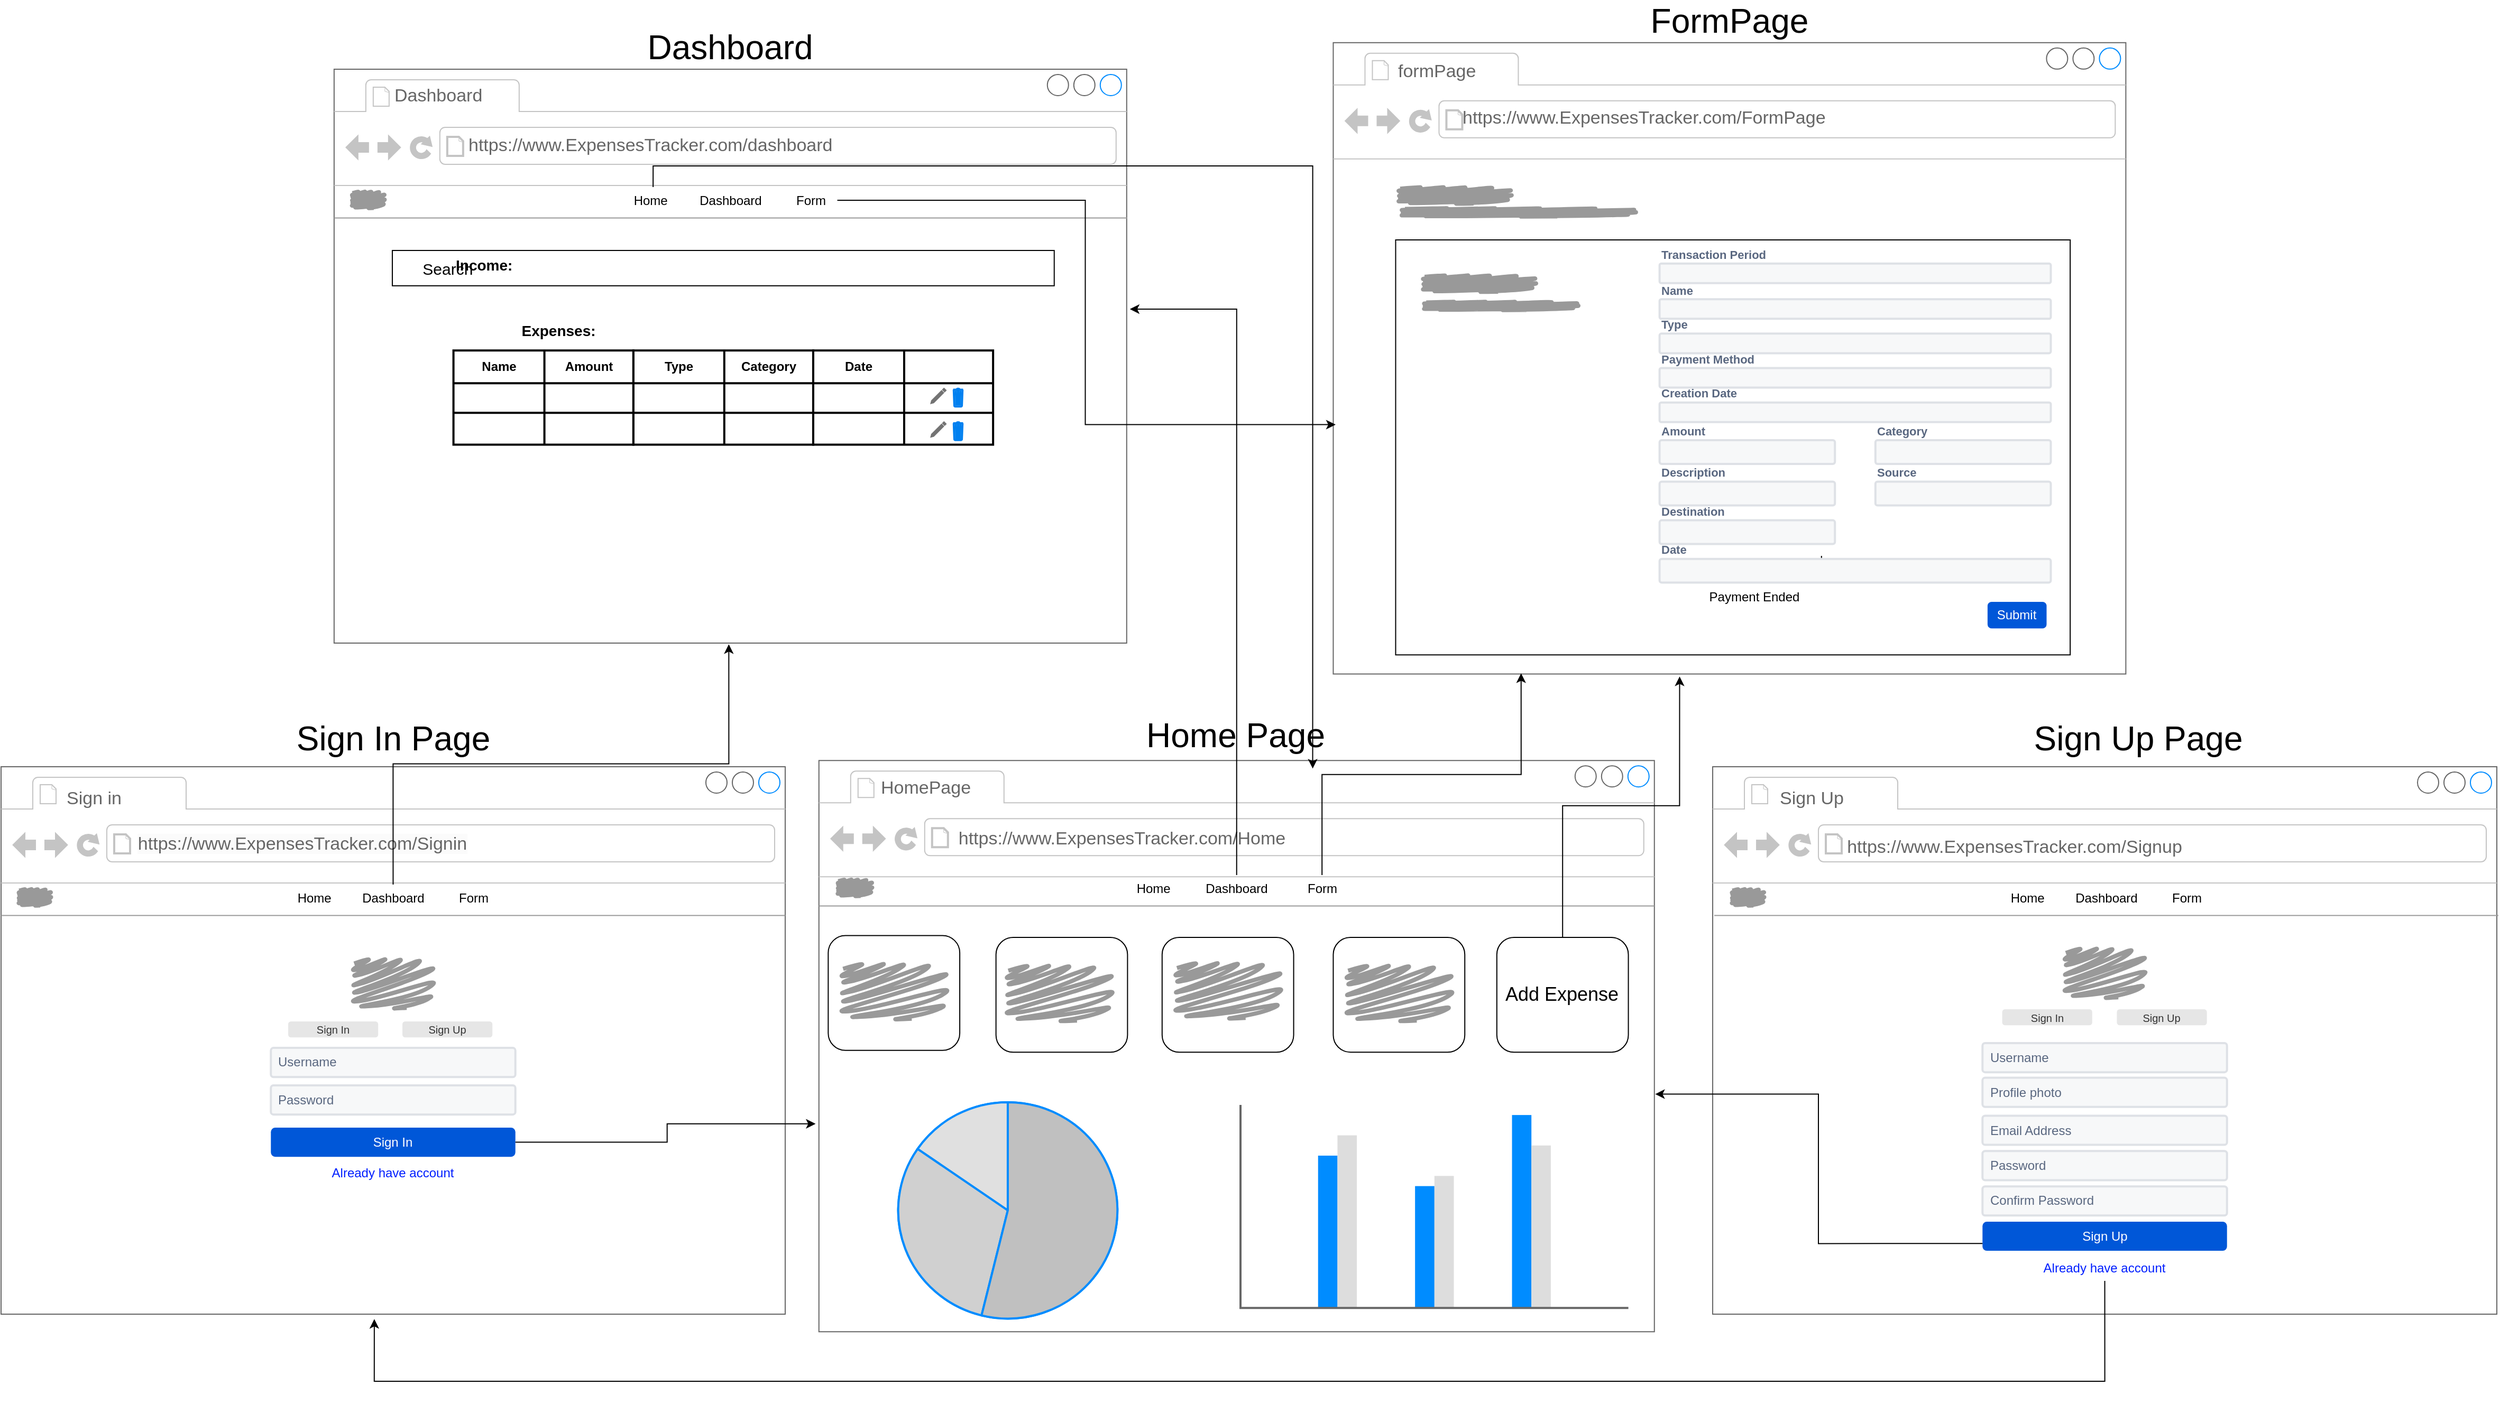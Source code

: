 <mxfile version="24.4.2" type="google">
  <diagram id="C5RBs43oDa-KdzZeNtuy" name="Page-1">
    <mxGraphModel grid="1" page="1" gridSize="10" guides="1" tooltips="1" connect="1" arrows="1" fold="1" pageScale="1" pageWidth="827" pageHeight="1169" math="0" shadow="0">
      <root>
        <mxCell id="WIyWlLk6GJQsqaUBKTNV-0" />
        <mxCell id="WIyWlLk6GJQsqaUBKTNV-1" parent="WIyWlLk6GJQsqaUBKTNV-0" />
        <mxCell id="ORUjKMPv2vKjZehIr710-236" value="" style="group" connectable="0" vertex="1" parent="WIyWlLk6GJQsqaUBKTNV-1">
          <mxGeometry x="-770" y="310" width="2360" height="1320" as="geometry" />
        </mxCell>
        <mxCell id="1ajMpOEWdIn4cz9Z4kbx-151" value="" style="strokeWidth=1;shadow=0;dashed=0;align=center;html=1;shape=mxgraph.mockup.containers.browserWindow;rSize=0;strokeColor=#666666;strokeColor2=#008cff;strokeColor3=#c4c4c4;mainText=,;recursiveResize=0;" vertex="1" parent="ORUjKMPv2vKjZehIr710-236">
          <mxGeometry x="1259.73" y="33.418" width="749.459" height="597.342" as="geometry" />
        </mxCell>
        <mxCell id="1ajMpOEWdIn4cz9Z4kbx-152" value="formPage" style="strokeWidth=1;shadow=0;dashed=0;align=center;html=1;shape=mxgraph.mockup.containers.anchor;fontSize=17;fontColor=#666666;align=left;whiteSpace=wrap;" vertex="1" parent="1ajMpOEWdIn4cz9Z4kbx-151">
          <mxGeometry x="58.998" y="16.585" width="87.703" height="21.722" as="geometry" />
        </mxCell>
        <mxCell id="1ajMpOEWdIn4cz9Z4kbx-153" value="https://www.ExpensesTracker.com/FormPage" style="strokeWidth=1;shadow=0;dashed=0;align=center;html=1;shape=mxgraph.mockup.containers.anchor;rSize=0;fontSize=17;fontColor=#666666;align=left;" vertex="1" parent="1ajMpOEWdIn4cz9Z4kbx-151">
          <mxGeometry x="120.27" y="56.58" width="366.35" height="29.87" as="geometry" />
        </mxCell>
        <mxCell id="1ajMpOEWdIn4cz9Z4kbx-173" value="" style="group;dashed=1;dashPattern=1 4;" connectable="0" vertex="1" parent="1ajMpOEWdIn4cz9Z4kbx-151">
          <mxGeometry x="59" y="186.586" width="637.838" height="430.253" as="geometry" />
        </mxCell>
        <mxCell id="1ajMpOEWdIn4cz9Z4kbx-169" value="" style="rounded=0;whiteSpace=wrap;html=1;" vertex="1" parent="1ajMpOEWdIn4cz9Z4kbx-173">
          <mxGeometry width="637.838" height="392.658" as="geometry" />
        </mxCell>
        <mxCell id="1ajMpOEWdIn4cz9Z4kbx-369" value="" style="group" connectable="0" vertex="1" parent="1ajMpOEWdIn4cz9Z4kbx-173">
          <mxGeometry x="249.554" y="8.354" width="382.703" height="359.241" as="geometry" />
        </mxCell>
        <mxCell id="1ajMpOEWdIn4cz9Z4kbx-365" value="" style="group" connectable="0" vertex="1" parent="1ajMpOEWdIn4cz9Z4kbx-369">
          <mxGeometry width="382.703" height="334.177" as="geometry" />
        </mxCell>
        <mxCell id="1ajMpOEWdIn4cz9Z4kbx-250" value="Transaction Period" style="fillColor=none;strokeColor=none;html=1;fontSize=11;fontStyle=0;align=left;fontColor=#596780;fontStyle=1;fontSize=11" vertex="1" parent="1ajMpOEWdIn4cz9Z4kbx-365">
          <mxGeometry width="306.162" height="11.233" as="geometry" />
        </mxCell>
        <mxCell id="1ajMpOEWdIn4cz9Z4kbx-251" value="" style="rounded=1;arcSize=9;fillColor=#F7F8F9;align=left;spacingLeft=5;strokeColor=#DEE1E6;html=1;strokeWidth=2;fontSize=12" vertex="1" parent="1ajMpOEWdIn4cz9Z4kbx-365">
          <mxGeometry y="14.041" width="369.946" height="18.534" as="geometry" />
        </mxCell>
        <mxCell id="1ajMpOEWdIn4cz9Z4kbx-252" value="Name" style="fillColor=none;strokeColor=none;html=1;fontSize=11;fontStyle=0;align=left;fontColor=#596780;fontStyle=1;fontSize=11" vertex="1" parent="1ajMpOEWdIn4cz9Z4kbx-365">
          <mxGeometry y="33.699" width="306.162" height="11.233" as="geometry" />
        </mxCell>
        <mxCell id="1ajMpOEWdIn4cz9Z4kbx-253" value="" style="rounded=1;arcSize=9;fillColor=#F7F8F9;align=left;spacingLeft=5;strokeColor=#DEE1E6;html=1;strokeWidth=2;fontSize=12" vertex="1" parent="1ajMpOEWdIn4cz9Z4kbx-365">
          <mxGeometry y="47.74" width="369.946" height="18.534" as="geometry" />
        </mxCell>
        <mxCell id="1ajMpOEWdIn4cz9Z4kbx-254" value="Type&lt;span style=&quot;white-space: pre;&quot;&gt;&#x9;&lt;/span&gt;" style="fillColor=none;strokeColor=none;html=1;fontSize=11;fontStyle=0;align=left;fontColor=#596780;fontStyle=1;fontSize=11" vertex="1" parent="1ajMpOEWdIn4cz9Z4kbx-365">
          <mxGeometry y="66.274" width="306.162" height="11.233" as="geometry" />
        </mxCell>
        <mxCell id="1ajMpOEWdIn4cz9Z4kbx-255" value="" style="rounded=1;arcSize=9;fillColor=#F7F8F9;align=left;spacingLeft=5;strokeColor=#DEE1E6;html=1;strokeWidth=2;fontSize=12" vertex="1" parent="1ajMpOEWdIn4cz9Z4kbx-365">
          <mxGeometry y="80.315" width="369.946" height="18.534" as="geometry" />
        </mxCell>
        <mxCell id="1ajMpOEWdIn4cz9Z4kbx-271" value="" style="rounded=1;arcSize=9;fillColor=#F7F8F9;align=left;spacingLeft=5;strokeColor=#DEE1E6;html=1;strokeWidth=2;fontSize=12" vertex="1" parent="1ajMpOEWdIn4cz9Z4kbx-365">
          <mxGeometry y="112.89" width="369.946" height="18.534" as="geometry" />
        </mxCell>
        <mxCell id="1ajMpOEWdIn4cz9Z4kbx-279" value="" style="group" connectable="0" vertex="1" parent="1ajMpOEWdIn4cz9Z4kbx-365">
          <mxGeometry y="167.087" width="191.351" height="36.507" as="geometry" />
        </mxCell>
        <mxCell id="1ajMpOEWdIn4cz9Z4kbx-277" value="Amount" style="fillColor=none;strokeColor=none;html=1;fontSize=11;fontStyle=0;align=left;fontColor=#596780;fontStyle=1;fontSize=11" vertex="1" parent="1ajMpOEWdIn4cz9Z4kbx-279">
          <mxGeometry width="158.36" height="11.233" as="geometry" />
        </mxCell>
        <mxCell id="1ajMpOEWdIn4cz9Z4kbx-278" value="" style="rounded=1;arcSize=9;fillColor=#F7F8F9;align=left;spacingLeft=5;strokeColor=#DEE1E6;html=1;strokeWidth=2;fontSize=12" vertex="1" parent="1ajMpOEWdIn4cz9Z4kbx-279">
          <mxGeometry y="14.041" width="165.838" height="22.466" as="geometry" />
        </mxCell>
        <mxCell id="1ajMpOEWdIn4cz9Z4kbx-284" value="" style="rounded=1;arcSize=9;fillColor=#F7F8F9;align=left;spacingLeft=5;strokeColor=#DEE1E6;html=1;strokeWidth=2;fontSize=12" vertex="1" parent="1ajMpOEWdIn4cz9Z4kbx-365">
          <mxGeometry x="204.108" y="181.128" width="165.838" height="22.466" as="geometry" />
        </mxCell>
        <mxCell id="1ajMpOEWdIn4cz9Z4kbx-285" value="Category" style="fillColor=none;strokeColor=none;html=1;fontSize=11;fontStyle=0;align=left;fontColor=#596780;fontStyle=1;fontSize=11" vertex="1" parent="1ajMpOEWdIn4cz9Z4kbx-365">
          <mxGeometry x="204.108" y="167.087" width="158.36" height="11.233" as="geometry" />
        </mxCell>
        <mxCell id="1ajMpOEWdIn4cz9Z4kbx-288" value="" style="group" connectable="0" vertex="1" parent="1ajMpOEWdIn4cz9Z4kbx-365">
          <mxGeometry y="206.402" width="191.351" height="36.507" as="geometry" />
        </mxCell>
        <mxCell id="1ajMpOEWdIn4cz9Z4kbx-289" value="Description" style="fillColor=none;strokeColor=none;html=1;fontSize=11;fontStyle=0;align=left;fontColor=#596780;fontStyle=1;fontSize=11" vertex="1" parent="1ajMpOEWdIn4cz9Z4kbx-288">
          <mxGeometry width="158.36" height="11.233" as="geometry" />
        </mxCell>
        <mxCell id="1ajMpOEWdIn4cz9Z4kbx-290" value="" style="rounded=1;arcSize=9;fillColor=#F7F8F9;align=left;spacingLeft=5;strokeColor=#DEE1E6;html=1;strokeWidth=2;fontSize=12" vertex="1" parent="1ajMpOEWdIn4cz9Z4kbx-288">
          <mxGeometry y="14.041" width="165.838" height="22.466" as="geometry" />
        </mxCell>
        <mxCell id="1ajMpOEWdIn4cz9Z4kbx-291" value="" style="group" connectable="0" vertex="1" parent="1ajMpOEWdIn4cz9Z4kbx-365">
          <mxGeometry x="191.351" y="228.868" width="191.351" height="36.507" as="geometry" />
        </mxCell>
        <mxCell id="1ajMpOEWdIn4cz9Z4kbx-292" value="Source" style="fillColor=none;strokeColor=none;html=1;fontSize=11;fontStyle=0;align=left;fontColor=#596780;fontStyle=1;fontSize=11" vertex="1" parent="1ajMpOEWdIn4cz9Z4kbx-291">
          <mxGeometry x="12.757" y="-22.466" width="158.36" height="11.233" as="geometry" />
        </mxCell>
        <mxCell id="1ajMpOEWdIn4cz9Z4kbx-293" value="" style="rounded=1;arcSize=9;fillColor=#F7F8F9;align=left;spacingLeft=5;strokeColor=#DEE1E6;html=1;strokeWidth=2;fontSize=12" vertex="1" parent="1ajMpOEWdIn4cz9Z4kbx-291">
          <mxGeometry x="12.757" y="-8.425" width="165.838" height="22.466" as="geometry" />
        </mxCell>
        <mxCell id="1ajMpOEWdIn4cz9Z4kbx-294" value="" style="group" connectable="0" vertex="1" parent="1ajMpOEWdIn4cz9Z4kbx-365">
          <mxGeometry y="242.909" width="191.351" height="36.507" as="geometry" />
        </mxCell>
        <mxCell id="1ajMpOEWdIn4cz9Z4kbx-295" value="Destination" style="fillColor=none;strokeColor=none;html=1;fontSize=11;fontStyle=0;align=left;fontColor=#596780;fontStyle=1;fontSize=11" vertex="1" parent="1ajMpOEWdIn4cz9Z4kbx-294">
          <mxGeometry width="158.36" height="11.233" as="geometry" />
        </mxCell>
        <mxCell id="1ajMpOEWdIn4cz9Z4kbx-296" value="" style="rounded=1;arcSize=9;fillColor=#F7F8F9;align=left;spacingLeft=5;strokeColor=#DEE1E6;html=1;strokeWidth=2;fontSize=12" vertex="1" parent="1ajMpOEWdIn4cz9Z4kbx-294">
          <mxGeometry y="14.041" width="165.838" height="22.466" as="geometry" />
        </mxCell>
        <mxCell id="1ajMpOEWdIn4cz9Z4kbx-299" value="" style="group" connectable="0" vertex="1" parent="1ajMpOEWdIn4cz9Z4kbx-365">
          <mxGeometry y="279.415" width="369.946" height="58.972" as="geometry" />
        </mxCell>
        <mxCell id="1ajMpOEWdIn4cz9Z4kbx-374" value="" style="edgeStyle=orthogonalEdgeStyle;rounded=0;orthogonalLoop=1;jettySize=auto;html=1;" edge="1" parent="1ajMpOEWdIn4cz9Z4kbx-299" source="1ajMpOEWdIn4cz9Z4kbx-297" target="1ajMpOEWdIn4cz9Z4kbx-298">
          <mxGeometry relative="1" as="geometry" />
        </mxCell>
        <mxCell id="1ajMpOEWdIn4cz9Z4kbx-297" value="Date" style="fillColor=none;strokeColor=none;html=1;fontSize=11;fontStyle=0;align=left;fontColor=#596780;fontStyle=1;fontSize=11" vertex="1" parent="1ajMpOEWdIn4cz9Z4kbx-299">
          <mxGeometry width="306.162" height="11.233" as="geometry" />
        </mxCell>
        <mxCell id="1ajMpOEWdIn4cz9Z4kbx-298" value="" style="rounded=1;arcSize=9;fillColor=#F7F8F9;align=left;spacingLeft=5;strokeColor=#DEE1E6;html=1;strokeWidth=2;fontSize=12" vertex="1" parent="1ajMpOEWdIn4cz9Z4kbx-299">
          <mxGeometry y="14.041" width="369.946" height="22.466" as="geometry" />
        </mxCell>
        <mxCell id="1ajMpOEWdIn4cz9Z4kbx-361" value="" style="shape=image;html=1;verticalAlign=top;verticalLabelPosition=bottom;labelBackgroundColor=#ffffff;imageAspect=0;aspect=fixed;image=https://cdn1.iconfinder.com/data/icons/material-core/18/check-box-outline-blank-128.png" vertex="1" parent="1ajMpOEWdIn4cz9Z4kbx-299">
          <mxGeometry y="44.931" width="10.216" height="10.216" as="geometry" />
        </mxCell>
        <mxCell id="1ajMpOEWdIn4cz9Z4kbx-362" value="Payment Ended" style="text;html=1;align=center;verticalAlign=middle;whiteSpace=wrap;rounded=0;" vertex="1" parent="1ajMpOEWdIn4cz9Z4kbx-299">
          <mxGeometry x="25.514" y="42.123" width="127.568" height="16.849" as="geometry" />
        </mxCell>
        <mxCell id="1ajMpOEWdIn4cz9Z4kbx-356" value="" style="shape=image;html=1;verticalAlign=top;verticalLabelPosition=bottom;labelBackgroundColor=#ffffff;imageAspect=0;aspect=fixed;image=https://cdn1.iconfinder.com/data/icons/material-core/10/arrow-drop-down-128.png" vertex="1" parent="1ajMpOEWdIn4cz9Z4kbx-365">
          <mxGeometry x="350.452" y="115.857" width="11.749" height="11.749" as="geometry" />
        </mxCell>
        <mxCell id="1ajMpOEWdIn4cz9Z4kbx-357" value="Creation Date" style="fillColor=none;strokeColor=none;html=1;fontSize=11;fontStyle=0;align=left;fontColor=#596780;fontStyle=1;fontSize=11" vertex="1" parent="1ajMpOEWdIn4cz9Z4kbx-365">
          <mxGeometry y="131.424" width="306.162" height="11.233" as="geometry" />
        </mxCell>
        <mxCell id="1ajMpOEWdIn4cz9Z4kbx-358" value="" style="rounded=1;arcSize=9;fillColor=#F7F8F9;align=left;spacingLeft=5;strokeColor=#DEE1E6;html=1;strokeWidth=2;fontSize=12" vertex="1" parent="1ajMpOEWdIn4cz9Z4kbx-365">
          <mxGeometry y="145.465" width="369.946" height="18.534" as="geometry" />
        </mxCell>
        <mxCell id="1ajMpOEWdIn4cz9Z4kbx-359" value="" style="shape=image;html=1;verticalAlign=top;verticalLabelPosition=bottom;labelBackgroundColor=#ffffff;imageAspect=0;aspect=fixed;image=https://cdn1.iconfinder.com/data/icons/material-core/10/arrow-drop-down-128.png" vertex="1" parent="1ajMpOEWdIn4cz9Z4kbx-365">
          <mxGeometry x="350.452" y="83.282" width="11.749" height="11.749" as="geometry" />
        </mxCell>
        <mxCell id="1ajMpOEWdIn4cz9Z4kbx-360" value="" style="shape=image;html=1;verticalAlign=top;verticalLabelPosition=bottom;labelBackgroundColor=#ffffff;imageAspect=0;aspect=fixed;image=https://cdn1.iconfinder.com/data/icons/material-core/10/arrow-drop-down-128.png" vertex="1" parent="1ajMpOEWdIn4cz9Z4kbx-365">
          <mxGeometry x="350.452" y="19.981" width="11.749" height="11.749" as="geometry" />
        </mxCell>
        <mxCell id="1ajMpOEWdIn4cz9Z4kbx-368" value="Submit" style="rounded=1;fillColor=#0057D8;strokeColor=none;html=1;whiteSpace=wrap;fontColor=#ffffff;align=center;verticalAlign=middle;fontStyle=0;fontSize=12;sketch=0;" vertex="1" parent="1ajMpOEWdIn4cz9Z4kbx-369">
          <mxGeometry x="310.149" y="334.177" width="55.811" height="25.063" as="geometry" />
        </mxCell>
        <mxCell id="1ajMpOEWdIn4cz9Z4kbx-376" value="" style="shape=mxgraph.mockup.markup.scratchOut;shadow=0;dashed=0;html=1;whiteSpace=wrap;strokeColor=#999999;strokeWidth=4;" vertex="1" parent="1ajMpOEWdIn4cz9Z4kbx-173">
          <mxGeometry x="23.122" y="33.418" width="111.622" height="16.709" as="geometry" />
        </mxCell>
        <mxCell id="1ajMpOEWdIn4cz9Z4kbx-377" value="" style="shape=mxgraph.mockup.markup.scratchOut;shadow=0;dashed=0;html=1;whiteSpace=wrap;strokeColor=#999999;strokeWidth=4;" vertex="1" parent="1ajMpOEWdIn4cz9Z4kbx-173">
          <mxGeometry x="23.122" y="58.481" width="152.284" height="8.354" as="geometry" />
        </mxCell>
        <mxCell id="1ajMpOEWdIn4cz9Z4kbx-270" value="Payment Method" style="fillColor=none;strokeColor=none;html=1;fontSize=11;fontStyle=0;align=left;fontColor=#596780;fontStyle=1;fontSize=11" vertex="1" parent="1ajMpOEWdIn4cz9Z4kbx-173">
          <mxGeometry x="249.554" y="107.203" width="306.162" height="11.233" as="geometry" />
        </mxCell>
        <mxCell id="1ajMpOEWdIn4cz9Z4kbx-227" value="" style="shape=mxgraph.mockup.markup.scratchOut;shadow=0;dashed=0;html=1;whiteSpace=wrap;strokeColor=#999999;strokeWidth=4;" vertex="1" parent="1ajMpOEWdIn4cz9Z4kbx-151">
          <mxGeometry x="59" y="136.585" width="111.622" height="16.709" as="geometry" />
        </mxCell>
        <mxCell id="1ajMpOEWdIn4cz9Z4kbx-375" value="" style="shape=mxgraph.mockup.markup.scratchOut;shadow=0;dashed=0;html=1;whiteSpace=wrap;strokeColor=#999999;strokeWidth=4;" vertex="1" parent="1ajMpOEWdIn4cz9Z4kbx-151">
          <mxGeometry x="59" y="156.581" width="231.216" height="8.354" as="geometry" />
        </mxCell>
        <mxCell id="1ajMpOEWdIn4cz9Z4kbx-155" value="" style="group" connectable="0" vertex="1" parent="ORUjKMPv2vKjZehIr710-236">
          <mxGeometry x="295" width="820" height="601.519" as="geometry" />
        </mxCell>
        <mxCell id="1ajMpOEWdIn4cz9Z4kbx-1" value="" style="strokeWidth=1;shadow=0;dashed=0;align=center;html=1;shape=mxgraph.mockup.containers.browserWindow;rSize=0;strokeColor=#666666;strokeColor2=#008cff;strokeColor3=#c4c4c4;mainText=,;recursiveResize=0;" vertex="1" parent="1ajMpOEWdIn4cz9Z4kbx-155">
          <mxGeometry x="19.932" y="58.481" width="749.459" height="543.038" as="geometry" />
        </mxCell>
        <mxCell id="1ajMpOEWdIn4cz9Z4kbx-2" value="Dashboard" style="strokeWidth=1;shadow=0;dashed=0;align=center;html=1;shape=mxgraph.mockup.containers.anchor;fontSize=17;fontColor=#666666;align=left;whiteSpace=wrap;" vertex="1" parent="1ajMpOEWdIn4cz9Z4kbx-1">
          <mxGeometry x="55.07" y="21.52" width="74.93" height="8.48" as="geometry" />
        </mxCell>
        <mxCell id="1ajMpOEWdIn4cz9Z4kbx-3" value="https://www.ExpensesTracker.com/dashboard" style="strokeWidth=1;shadow=0;dashed=0;align=center;html=1;shape=mxgraph.mockup.containers.anchor;rSize=0;fontSize=17;fontColor=#666666;align=left;" vertex="1" parent="1ajMpOEWdIn4cz9Z4kbx-1">
          <mxGeometry x="125.069" y="61.517" width="199.324" height="21.722" as="geometry" />
        </mxCell>
        <mxCell id="1ajMpOEWdIn4cz9Z4kbx-105" value="" style="group" connectable="0" vertex="1" parent="1ajMpOEWdIn4cz9Z4kbx-1">
          <mxGeometry x="55.065" y="171.515" width="625.878" height="183.797" as="geometry" />
        </mxCell>
        <mxCell id="1ajMpOEWdIn4cz9Z4kbx-101" value="&lt;span style=&quot;white-space: pre;&quot;&gt;&#x9;&lt;/span&gt;&lt;font style=&quot;font-size: 15px;&quot;&gt;Search&lt;/font&gt;" style="rounded=0;whiteSpace=wrap;html=1;align=left;" vertex="1" parent="1ajMpOEWdIn4cz9Z4kbx-105">
          <mxGeometry width="625.878" height="33.418" as="geometry" />
        </mxCell>
        <mxCell id="1ajMpOEWdIn4cz9Z4kbx-104" value="" style="group" connectable="0" vertex="1" parent="1ajMpOEWdIn4cz9Z4kbx-105">
          <mxGeometry x="57.804" y="50.127" width="510.27" height="133.671" as="geometry" />
        </mxCell>
        <mxCell id="1ajMpOEWdIn4cz9Z4kbx-102" value="" style="group" connectable="0" vertex="1" parent="1ajMpOEWdIn4cz9Z4kbx-104">
          <mxGeometry y="44.557" width="510.27" height="89.114" as="geometry" />
        </mxCell>
        <mxCell id="1ajMpOEWdIn4cz9Z4kbx-62" value="" style="shape=table;html=1;whiteSpace=wrap;startSize=0;container=1;collapsible=0;childLayout=tableLayout;strokeWidth=2;" vertex="1" parent="1ajMpOEWdIn4cz9Z4kbx-102">
          <mxGeometry x="170.09" width="170.09" height="89.114" as="geometry" />
        </mxCell>
        <mxCell id="1ajMpOEWdIn4cz9Z4kbx-63" value="" style="shape=tableRow;horizontal=0;startSize=0;swimlaneHead=0;swimlaneBody=0;top=0;left=0;bottom=0;right=0;collapsible=0;dropTarget=0;fillColor=none;points=[[0,0.5],[1,0.5]];portConstraint=eastwest;" vertex="1" parent="1ajMpOEWdIn4cz9Z4kbx-62">
          <mxGeometry width="170.09" height="31" as="geometry" />
        </mxCell>
        <mxCell id="1ajMpOEWdIn4cz9Z4kbx-64" value="Type" style="shape=partialRectangle;html=1;whiteSpace=wrap;connectable=0;fillColor=none;top=0;left=0;bottom=0;right=0;overflow=hidden;fontStyle=1" vertex="1" parent="1ajMpOEWdIn4cz9Z4kbx-63">
          <mxGeometry width="86" height="31" as="geometry">
            <mxRectangle width="86" height="31" as="alternateBounds" />
          </mxGeometry>
        </mxCell>
        <mxCell id="1ajMpOEWdIn4cz9Z4kbx-65" value="Category" style="shape=partialRectangle;html=1;whiteSpace=wrap;connectable=0;fillColor=none;top=0;left=0;bottom=0;right=0;overflow=hidden;fontStyle=1" vertex="1" parent="1ajMpOEWdIn4cz9Z4kbx-63">
          <mxGeometry x="86" width="84" height="31" as="geometry">
            <mxRectangle width="84" height="31" as="alternateBounds" />
          </mxGeometry>
        </mxCell>
        <mxCell id="1ajMpOEWdIn4cz9Z4kbx-66" value="" style="shape=tableRow;horizontal=0;startSize=0;swimlaneHead=0;swimlaneBody=0;top=0;left=0;bottom=0;right=0;collapsible=0;dropTarget=0;fillColor=none;points=[[0,0.5],[1,0.5]];portConstraint=eastwest;" vertex="1" parent="1ajMpOEWdIn4cz9Z4kbx-62">
          <mxGeometry y="31" width="170.09" height="28" as="geometry" />
        </mxCell>
        <mxCell id="1ajMpOEWdIn4cz9Z4kbx-67" value="" style="shape=partialRectangle;html=1;whiteSpace=wrap;connectable=0;fillColor=none;top=0;left=0;bottom=0;right=0;overflow=hidden;" vertex="1" parent="1ajMpOEWdIn4cz9Z4kbx-66">
          <mxGeometry width="86" height="28" as="geometry">
            <mxRectangle width="86" height="28" as="alternateBounds" />
          </mxGeometry>
        </mxCell>
        <mxCell id="1ajMpOEWdIn4cz9Z4kbx-68" value="" style="shape=partialRectangle;html=1;whiteSpace=wrap;connectable=0;fillColor=none;top=0;left=0;bottom=0;right=0;overflow=hidden;" vertex="1" parent="1ajMpOEWdIn4cz9Z4kbx-66">
          <mxGeometry x="86" width="84" height="28" as="geometry">
            <mxRectangle width="84" height="28" as="alternateBounds" />
          </mxGeometry>
        </mxCell>
        <mxCell id="1ajMpOEWdIn4cz9Z4kbx-69" value="" style="shape=tableRow;horizontal=0;startSize=0;swimlaneHead=0;swimlaneBody=0;top=0;left=0;bottom=0;right=0;collapsible=0;dropTarget=0;fillColor=none;points=[[0,0.5],[1,0.5]];portConstraint=eastwest;" vertex="1" parent="1ajMpOEWdIn4cz9Z4kbx-62">
          <mxGeometry y="59" width="170.09" height="30" as="geometry" />
        </mxCell>
        <mxCell id="1ajMpOEWdIn4cz9Z4kbx-70" value="" style="shape=partialRectangle;html=1;whiteSpace=wrap;connectable=0;fillColor=none;top=0;left=0;bottom=0;right=0;overflow=hidden;" vertex="1" parent="1ajMpOEWdIn4cz9Z4kbx-69">
          <mxGeometry width="86" height="30" as="geometry">
            <mxRectangle width="86" height="30" as="alternateBounds" />
          </mxGeometry>
        </mxCell>
        <mxCell id="1ajMpOEWdIn4cz9Z4kbx-71" value="" style="shape=partialRectangle;html=1;whiteSpace=wrap;connectable=0;fillColor=none;top=0;left=0;bottom=0;right=0;overflow=hidden;" vertex="1" parent="1ajMpOEWdIn4cz9Z4kbx-69">
          <mxGeometry x="86" width="84" height="30" as="geometry">
            <mxRectangle width="84" height="30" as="alternateBounds" />
          </mxGeometry>
        </mxCell>
        <mxCell id="1ajMpOEWdIn4cz9Z4kbx-10" value="" style="shape=table;html=1;whiteSpace=wrap;startSize=0;container=1;collapsible=0;childLayout=tableLayout;strokeWidth=2;" vertex="1" parent="1ajMpOEWdIn4cz9Z4kbx-102">
          <mxGeometry width="170.09" height="89.114" as="geometry" />
        </mxCell>
        <mxCell id="1ajMpOEWdIn4cz9Z4kbx-11" value="" style="shape=tableRow;horizontal=0;startSize=0;swimlaneHead=0;swimlaneBody=0;top=0;left=0;bottom=0;right=0;collapsible=0;dropTarget=0;fillColor=none;points=[[0,0.5],[1,0.5]];portConstraint=eastwest;" vertex="1" parent="1ajMpOEWdIn4cz9Z4kbx-10">
          <mxGeometry width="170.09" height="31" as="geometry" />
        </mxCell>
        <mxCell id="1ajMpOEWdIn4cz9Z4kbx-12" value="Name" style="shape=partialRectangle;html=1;whiteSpace=wrap;connectable=0;fillColor=none;top=0;left=0;bottom=0;right=0;overflow=hidden;fontStyle=1" vertex="1" parent="1ajMpOEWdIn4cz9Z4kbx-11">
          <mxGeometry width="86" height="31" as="geometry">
            <mxRectangle width="86" height="31" as="alternateBounds" />
          </mxGeometry>
        </mxCell>
        <mxCell id="1ajMpOEWdIn4cz9Z4kbx-13" value="Amount" style="shape=partialRectangle;html=1;whiteSpace=wrap;connectable=0;fillColor=none;top=0;left=0;bottom=0;right=0;overflow=hidden;fontStyle=1" vertex="1" parent="1ajMpOEWdIn4cz9Z4kbx-11">
          <mxGeometry x="86" width="84" height="31" as="geometry">
            <mxRectangle width="84" height="31" as="alternateBounds" />
          </mxGeometry>
        </mxCell>
        <mxCell id="1ajMpOEWdIn4cz9Z4kbx-14" value="" style="shape=tableRow;horizontal=0;startSize=0;swimlaneHead=0;swimlaneBody=0;top=0;left=0;bottom=0;right=0;collapsible=0;dropTarget=0;fillColor=none;points=[[0,0.5],[1,0.5]];portConstraint=eastwest;" vertex="1" parent="1ajMpOEWdIn4cz9Z4kbx-10">
          <mxGeometry y="31" width="170.09" height="28" as="geometry" />
        </mxCell>
        <mxCell id="1ajMpOEWdIn4cz9Z4kbx-15" value="" style="shape=partialRectangle;html=1;whiteSpace=wrap;connectable=0;fillColor=none;top=0;left=0;bottom=0;right=0;overflow=hidden;" vertex="1" parent="1ajMpOEWdIn4cz9Z4kbx-14">
          <mxGeometry width="86" height="28" as="geometry">
            <mxRectangle width="86" height="28" as="alternateBounds" />
          </mxGeometry>
        </mxCell>
        <mxCell id="1ajMpOEWdIn4cz9Z4kbx-16" value="" style="shape=partialRectangle;html=1;whiteSpace=wrap;connectable=0;fillColor=none;top=0;left=0;bottom=0;right=0;overflow=hidden;" vertex="1" parent="1ajMpOEWdIn4cz9Z4kbx-14">
          <mxGeometry x="86" width="84" height="28" as="geometry">
            <mxRectangle width="84" height="28" as="alternateBounds" />
          </mxGeometry>
        </mxCell>
        <mxCell id="1ajMpOEWdIn4cz9Z4kbx-17" value="" style="shape=tableRow;horizontal=0;startSize=0;swimlaneHead=0;swimlaneBody=0;top=0;left=0;bottom=0;right=0;collapsible=0;dropTarget=0;fillColor=none;points=[[0,0.5],[1,0.5]];portConstraint=eastwest;" vertex="1" parent="1ajMpOEWdIn4cz9Z4kbx-10">
          <mxGeometry y="59" width="170.09" height="30" as="geometry" />
        </mxCell>
        <mxCell id="1ajMpOEWdIn4cz9Z4kbx-18" value="" style="shape=partialRectangle;html=1;whiteSpace=wrap;connectable=0;fillColor=none;top=0;left=0;bottom=0;right=0;overflow=hidden;" vertex="1" parent="1ajMpOEWdIn4cz9Z4kbx-17">
          <mxGeometry width="86" height="30" as="geometry">
            <mxRectangle width="86" height="30" as="alternateBounds" />
          </mxGeometry>
        </mxCell>
        <mxCell id="1ajMpOEWdIn4cz9Z4kbx-19" value="" style="shape=partialRectangle;html=1;whiteSpace=wrap;connectable=0;fillColor=none;top=0;left=0;bottom=0;right=0;overflow=hidden;" vertex="1" parent="1ajMpOEWdIn4cz9Z4kbx-17">
          <mxGeometry x="86" width="84" height="30" as="geometry">
            <mxRectangle width="84" height="30" as="alternateBounds" />
          </mxGeometry>
        </mxCell>
        <mxCell id="1ajMpOEWdIn4cz9Z4kbx-85" value="" style="shape=table;html=1;whiteSpace=wrap;startSize=0;container=1;collapsible=0;childLayout=tableLayout;strokeWidth=2;" vertex="1" parent="1ajMpOEWdIn4cz9Z4kbx-102">
          <mxGeometry x="340.18" width="170.09" height="89.114" as="geometry" />
        </mxCell>
        <mxCell id="1ajMpOEWdIn4cz9Z4kbx-86" value="" style="shape=tableRow;horizontal=0;startSize=0;swimlaneHead=0;swimlaneBody=0;top=0;left=0;bottom=0;right=0;collapsible=0;dropTarget=0;fillColor=none;points=[[0,0.5],[1,0.5]];portConstraint=eastwest;" vertex="1" parent="1ajMpOEWdIn4cz9Z4kbx-85">
          <mxGeometry width="170.09" height="31" as="geometry" />
        </mxCell>
        <mxCell id="1ajMpOEWdIn4cz9Z4kbx-87" value="Date" style="shape=partialRectangle;html=1;whiteSpace=wrap;connectable=0;fillColor=none;top=0;left=0;bottom=0;right=0;overflow=hidden;fontStyle=1" vertex="1" parent="1ajMpOEWdIn4cz9Z4kbx-86">
          <mxGeometry width="86" height="31" as="geometry">
            <mxRectangle width="86" height="31" as="alternateBounds" />
          </mxGeometry>
        </mxCell>
        <mxCell id="1ajMpOEWdIn4cz9Z4kbx-88" value="" style="shape=partialRectangle;html=1;whiteSpace=wrap;connectable=0;fillColor=none;top=0;left=0;bottom=0;right=0;overflow=hidden;fontStyle=1" vertex="1" parent="1ajMpOEWdIn4cz9Z4kbx-86">
          <mxGeometry x="86" width="84" height="31" as="geometry">
            <mxRectangle width="84" height="31" as="alternateBounds" />
          </mxGeometry>
        </mxCell>
        <mxCell id="1ajMpOEWdIn4cz9Z4kbx-89" value="" style="shape=tableRow;horizontal=0;startSize=0;swimlaneHead=0;swimlaneBody=0;top=0;left=0;bottom=0;right=0;collapsible=0;dropTarget=0;fillColor=none;points=[[0,0.5],[1,0.5]];portConstraint=eastwest;" vertex="1" parent="1ajMpOEWdIn4cz9Z4kbx-85">
          <mxGeometry y="31" width="170.09" height="28" as="geometry" />
        </mxCell>
        <mxCell id="1ajMpOEWdIn4cz9Z4kbx-90" value="" style="shape=partialRectangle;html=1;whiteSpace=wrap;connectable=0;fillColor=none;top=0;left=0;bottom=0;right=0;overflow=hidden;" vertex="1" parent="1ajMpOEWdIn4cz9Z4kbx-89">
          <mxGeometry width="86" height="28" as="geometry">
            <mxRectangle width="86" height="28" as="alternateBounds" />
          </mxGeometry>
        </mxCell>
        <mxCell id="1ajMpOEWdIn4cz9Z4kbx-91" value="" style="shape=partialRectangle;html=1;whiteSpace=wrap;connectable=0;fillColor=none;top=0;left=0;bottom=0;right=0;overflow=hidden;" vertex="1" parent="1ajMpOEWdIn4cz9Z4kbx-89">
          <mxGeometry x="86" width="84" height="28" as="geometry">
            <mxRectangle width="84" height="28" as="alternateBounds" />
          </mxGeometry>
        </mxCell>
        <mxCell id="1ajMpOEWdIn4cz9Z4kbx-92" value="" style="shape=tableRow;horizontal=0;startSize=0;swimlaneHead=0;swimlaneBody=0;top=0;left=0;bottom=0;right=0;collapsible=0;dropTarget=0;fillColor=none;points=[[0,0.5],[1,0.5]];portConstraint=eastwest;" vertex="1" parent="1ajMpOEWdIn4cz9Z4kbx-85">
          <mxGeometry y="59" width="170.09" height="30" as="geometry" />
        </mxCell>
        <mxCell id="1ajMpOEWdIn4cz9Z4kbx-93" value="" style="shape=partialRectangle;html=1;whiteSpace=wrap;connectable=0;fillColor=none;top=0;left=0;bottom=0;right=0;overflow=hidden;" vertex="1" parent="1ajMpOEWdIn4cz9Z4kbx-92">
          <mxGeometry width="86" height="30" as="geometry">
            <mxRectangle width="86" height="30" as="alternateBounds" />
          </mxGeometry>
        </mxCell>
        <mxCell id="1ajMpOEWdIn4cz9Z4kbx-94" value="" style="shape=partialRectangle;html=1;whiteSpace=wrap;connectable=0;fillColor=none;top=0;left=0;bottom=0;right=0;overflow=hidden;" vertex="1" parent="1ajMpOEWdIn4cz9Z4kbx-92">
          <mxGeometry x="86" width="84" height="30" as="geometry">
            <mxRectangle width="84" height="30" as="alternateBounds" />
          </mxGeometry>
        </mxCell>
        <mxCell id="1ajMpOEWdIn4cz9Z4kbx-97" value="" style="group" connectable="0" vertex="1" parent="1ajMpOEWdIn4cz9Z4kbx-102">
          <mxGeometry x="450.739" y="35.089" width="31.183" height="18.937" as="geometry" />
        </mxCell>
        <mxCell id="1ajMpOEWdIn4cz9Z4kbx-95" value="" style="html=1;verticalLabelPosition=bottom;align=center;labelBackgroundColor=#ffffff;verticalAlign=top;strokeWidth=2;strokeColor=#0080F0;shadow=0;dashed=0;shape=mxgraph.ios7.icons.trashcan;" vertex="1" parent="1ajMpOEWdIn4cz9Z4kbx-97">
          <mxGeometry x="21.734" y="1.114" width="9.449" height="16.709" as="geometry" />
        </mxCell>
        <mxCell id="1ajMpOEWdIn4cz9Z4kbx-96" value="" style="html=1;dashed=0;aspect=fixed;verticalLabelPosition=bottom;verticalAlign=top;align=center;shape=mxgraph.gmdl.edit;strokeColor=none;fillColor=#737373;shadow=0;sketch=0;" vertex="1" parent="1ajMpOEWdIn4cz9Z4kbx-97">
          <mxGeometry width="15.702" height="15.702" as="geometry" />
        </mxCell>
        <mxCell id="1ajMpOEWdIn4cz9Z4kbx-98" value="" style="group" connectable="0" vertex="1" parent="1ajMpOEWdIn4cz9Z4kbx-102">
          <mxGeometry x="450.739" y="66.835" width="31.183" height="18.937" as="geometry" />
        </mxCell>
        <mxCell id="1ajMpOEWdIn4cz9Z4kbx-99" value="" style="html=1;verticalLabelPosition=bottom;align=center;labelBackgroundColor=#ffffff;verticalAlign=top;strokeWidth=2;strokeColor=#0080F0;shadow=0;dashed=0;shape=mxgraph.ios7.icons.trashcan;" vertex="1" parent="1ajMpOEWdIn4cz9Z4kbx-98">
          <mxGeometry x="21.734" y="1.114" width="9.449" height="16.709" as="geometry" />
        </mxCell>
        <mxCell id="1ajMpOEWdIn4cz9Z4kbx-100" value="" style="html=1;dashed=0;aspect=fixed;verticalLabelPosition=bottom;verticalAlign=top;align=center;shape=mxgraph.gmdl.edit;strokeColor=none;fillColor=#737373;shadow=0;sketch=0;" vertex="1" parent="1ajMpOEWdIn4cz9Z4kbx-98">
          <mxGeometry width="15.702" height="15.702" as="geometry" />
        </mxCell>
        <mxCell id="1ajMpOEWdIn4cz9Z4kbx-103" value="&lt;b style=&quot;font-size: 14px;&quot;&gt;Income: &lt;font color=&quot;#00ff00&quot;&gt;$$$$&lt;/font&gt;&amp;nbsp;&lt;span style=&quot;white-space: pre;&quot;&gt;&#x9;&lt;/span&gt;&lt;span style=&quot;white-space: pre;&quot;&gt;&#x9;&lt;/span&gt;Expenses: &lt;font color=&quot;#ff9191&quot;&gt;$$$$&lt;/font&gt;&lt;/b&gt;" style="text;html=1;align=left;verticalAlign=middle;whiteSpace=wrap;rounded=0;" vertex="1" parent="1ajMpOEWdIn4cz9Z4kbx-104">
          <mxGeometry width="283.483" height="33.418" as="geometry" />
        </mxCell>
        <mxCell id="1ajMpOEWdIn4cz9Z4kbx-4" value="&lt;font style=&quot;font-size: 32px;&quot;&gt;Dashboard&lt;/font&gt;" style="text;html=1;align=center;verticalAlign=middle;whiteSpace=wrap;rounded=0;" vertex="1" parent="1ajMpOEWdIn4cz9Z4kbx-155">
          <mxGeometry y="25.063" width="789.324" height="25.063" as="geometry" />
        </mxCell>
        <mxCell id="ORUjKMPv2vKjZehIr710-794" value="" style="group" connectable="0" vertex="1" parent="1ajMpOEWdIn4cz9Z4kbx-155">
          <mxGeometry x="19.93" y="170" width="750.07" height="37.59" as="geometry" />
        </mxCell>
        <mxCell id="ORUjKMPv2vKjZehIr710-795" value="" style="verticalLabelPosition=bottom;shadow=0;dashed=0;align=center;html=1;verticalAlign=top;strokeWidth=1;shape=mxgraph.mockup.markup.line;strokeColor=#999999;" vertex="1" parent="ORUjKMPv2vKjZehIr710-794">
          <mxGeometry y="20.883" width="750.07" height="16.707" as="geometry" />
        </mxCell>
        <mxCell id="ORUjKMPv2vKjZehIr710-796" value="&lt;span style=&quot;color: rgba(0, 0, 0, 0); font-family: monospace; font-size: 0px; text-align: start; text-wrap: nowrap;&quot;&gt;%3CmxGraphModel%3E%3Croot%3E%3CmxCell%20id%3D%220%22%2F%3E%3CmxCell%20id%3D%221%22%20parent%3D%220%22%2F%3E%3CmxCell%20id%3D%222%22%20value%3D%22%22%20style%3D%22shape%3Dmxgraph.mockup.markup.scratchOut%3Bshadow%3D0%3Bdashed%3D0%3Bhtml%3D1%3BwhiteSpace%3Dwrap%3BstrokeColor%3D%23999999%3BstrokeWidth%3D4%3B%22%20vertex%3D%221%22%20parent%3D%221%22%3E%3CmxGeometry%20x%3D%221665%22%20y%3D%221300%22%20width%3D%22100%22%20height%3D%2260%22%20as%3D%22geometry%22%2F%3E%3C%2FmxCell%3E%3C%2Froot%3E%3C%2FmxGraphModel%3E&lt;/span&gt;" style="shape=mxgraph.mockup.markup.scratchOut;shadow=0;dashed=0;html=1;whiteSpace=wrap;strokeColor=#999999;strokeWidth=4;" vertex="1" parent="ORUjKMPv2vKjZehIr710-794">
          <mxGeometry x="16.131" y="4.177" width="32.261" height="16.707" as="geometry" />
        </mxCell>
        <mxCell id="ORUjKMPv2vKjZehIr710-797" value="Home&amp;nbsp;" style="text;html=1;align=center;verticalAlign=middle;whiteSpace=wrap;rounded=0;" vertex="1" parent="ORUjKMPv2vKjZehIr710-794">
          <mxGeometry x="277.445" width="48.392" height="25.06" as="geometry" />
        </mxCell>
        <mxCell id="ORUjKMPv2vKjZehIr710-798" value="Dashboard" style="text;html=1;align=center;verticalAlign=middle;whiteSpace=wrap;rounded=0;" vertex="1" parent="ORUjKMPv2vKjZehIr710-794">
          <mxGeometry x="350.839" width="48.392" height="25.06" as="geometry" />
        </mxCell>
        <mxCell id="ORUjKMPv2vKjZehIr710-799" value="Form" style="text;html=1;align=center;verticalAlign=middle;whiteSpace=wrap;rounded=0;" vertex="1" parent="ORUjKMPv2vKjZehIr710-794">
          <mxGeometry x="427.459" width="48.392" height="25.06" as="geometry" />
        </mxCell>
        <mxCell id="1ajMpOEWdIn4cz9Z4kbx-378" value="&lt;font style=&quot;font-size: 32px;&quot;&gt;FormPage&lt;/font&gt;" style="text;html=1;align=center;verticalAlign=middle;whiteSpace=wrap;rounded=0;" vertex="1" parent="ORUjKMPv2vKjZehIr710-236">
          <mxGeometry x="1543.169" width="182.581" height="25.063" as="geometry" />
        </mxCell>
        <UserObject label="" link="&lt;mxGraphModel&gt;&lt;root&gt;&lt;mxCell id=&quot;0&quot;/&gt;&lt;mxCell id=&quot;1&quot; parent=&quot;0&quot;/&gt;&lt;mxCell id=&quot;2&quot; value=&quot;&quot; style=&quot;group&quot; connectable=&quot;0&quot; vertex=&quot;1&quot; parent=&quot;1&quot;&gt;&lt;mxGeometry x=&quot;190&quot; y=&quot;1090&quot; width=&quot;990&quot; height=&quot;663&quot; as=&quot;geometry&quot;/&gt;&lt;/mxCell&gt;&lt;mxCell id=&quot;3&quot; value=&quot;&quot; style=&quot;strokeWidth=1;shadow=0;dashed=0;align=center;html=1;shape=mxgraph.mockup.containers.browserWindow;rSize=0;strokeColor=#666666;strokeColor2=#008cff;strokeColor3=#c4c4c4;mainText=,;recursiveResize=0;&quot; vertex=&quot;1&quot; parent=&quot;2&quot;&gt;&lt;mxGeometry y=&quot;43&quot; width=&quot;990&quot; height=&quot;620&quot; as=&quot;geometry&quot;/&gt;&lt;/mxCell&gt;&lt;mxCell id=&quot;4&quot; value=&quot;HomePage&quot; style=&quot;strokeWidth=1;shadow=0;dashed=0;align=center;html=1;shape=mxgraph.mockup.containers.anchor;fontSize=17;fontColor=#666666;align=left;whiteSpace=wrap;&quot; vertex=&quot;1&quot; parent=&quot;3&quot;&gt;&lt;mxGeometry x=&quot;60&quot; y=&quot;12&quot; width=&quot;110&quot; height=&quot;26&quot; as=&quot;geometry&quot;/&gt;&lt;/mxCell&gt;&lt;mxCell id=&quot;5&quot; value=&quot;https://www.draw.io/Home&quot; style=&quot;strokeWidth=1;shadow=0;dashed=0;align=center;html=1;shape=mxgraph.mockup.containers.anchor;rSize=0;fontSize=17;fontColor=#666666;align=left;&quot; vertex=&quot;1&quot; parent=&quot;3&quot;&gt;&lt;mxGeometry x=&quot;130&quot; y=&quot;60&quot; width=&quot;250&quot; height=&quot;26&quot; as=&quot;geometry&quot;/&gt;&lt;/mxCell&gt;&lt;mxCell id=&quot;6&quot; value=&quot;&quot; style=&quot;verticalLabelPosition=bottom;shadow=0;dashed=0;align=center;html=1;verticalAlign=top;strokeWidth=1;shape=mxgraph.mockup.graphics.pieChart;strokeColor=#008cff;parts=10,20,35;partColors=#e0e0e0,#d0d0d0,#c0c0c0,#b0b0b0,#a0a0a0;strokeWidth=2;&quot; vertex=&quot;1&quot; parent=&quot;3&quot;&gt;&lt;mxGeometry x=&quot;94&quot; y=&quot;337&quot; width=&quot;260&quot; height=&quot;245&quot; as=&quot;geometry&quot;/&gt;&lt;/mxCell&gt;&lt;mxCell id=&quot;7&quot; value=&quot;&quot; style=&quot;verticalLabelPosition=bottom;shadow=0;dashed=0;align=center;html=1;verticalAlign=top;strokeWidth=1;shape=mxgraph.mockup.graphics.columnChart;strokeColor=none;strokeColor2=none;strokeColor3=#666666;fillColor2=#008cff;fillColor3=#dddddd;&quot; vertex=&quot;1&quot; parent=&quot;3&quot;&gt;&lt;mxGeometry x=&quot;500&quot; y=&quot;344.5&quot; width=&quot;460&quot; height=&quot;230&quot; as=&quot;geometry&quot;/&gt;&lt;/mxCell&gt;&lt;mxCell id=&quot;8&quot; value=&quot;&quot; style=&quot;group&quot; vertex=&quot;1&quot; connectable=&quot;0&quot; parent=&quot;3&quot;&gt;&lt;mxGeometry x=&quot;14&quot; y=&quot;137&quot; width=&quot;156&quot; height=&quot;130&quot; as=&quot;geometry&quot;/&gt;&lt;/mxCell&gt;&lt;UserObject label=&quot;&amp;lt;mxGraphModel&amp;gt;&amp;lt;root&amp;gt;&amp;lt;mxCell id=&amp;quot;0&amp;quot;/&amp;gt;&amp;lt;mxCell id=&amp;quot;1&amp;quot; parent=&amp;quot;0&amp;quot;/&amp;gt;&amp;lt;mxCell id=&amp;quot;2&amp;quot; value=&amp;quot;&amp;amp;lt;span style=&amp;amp;quot;color: rgba(0, 0, 0, 0); font-family: monospace; font-size: 0px; text-align: start; text-wrap: nowrap;&amp;amp;quot;&amp;amp;gt;%3CmxGraphModel%3E%3Croot%3E%3CmxCell%20id%3D%220%22%2F%3E%3CmxCell%20id%3D%221%22%20parent%3D%220%22%2F%3E%3CmxCell%20id%3D%222%22%20value%3D%22%22%20style%3D%22strokeWidth%3D1%3Bshadow%3D0%3Bdashed%3D0%3Balign%3Dcenter%3Bhtml%3D1%3Bshape%3Dmxgraph.mockup.containers.browserWindow%3BrSize%3D0%3BstrokeColor%3D%23666666%3BstrokeColor2%3D%23008cff%3BstrokeColor3%3D%23c4c4c4%3BmainText%3D%2C%3BrecursiveResize%3D0%3B%22%20vertex%3D%221%22%20parent%3D%221%22%3E%3CmxGeometry%20x%3D%22190%22%20y%3D%221120%22%20width%3D%22990%22%20height%3D%22620%22%20as%3D%22geometry%22%2F%3E%3C%2FmxCell%3E%3CmxCell%20id%3D%223%22%20value%3D%22HomePage%22%20style%3D%22strokeWidth%3D1%3Bshadow%3D0%3Bdashed%3D0%3Balign%3Dcenter%3Bhtml%3D1%3Bshape%3Dmxgraph.mockup.containers.anchor%3BfontSize%3D17%3BfontColor%3D%23666666%3Balign%3Dleft%3BwhiteSpace%3Dwrap%3B%22%20vertex%3D%221%22%20parent%3D%222%22%3E%3CmxGeometry%20x%3D%2260%22%20y%3D%2212%22%20width%3D%22110%22%20height%3D%2226%22%20as%3D%22geometry%22%2F%3E%3C%2FmxCell%3E%3CmxCell%20id%3D%224%22%20value%3D%22https%3A%2F%2Fwww.draw.io%2FHome%22%20style%3D%22strokeWidth%3D1%3Bshadow%3D0%3Bdashed%3D0%3Balign%3Dcenter%3Bhtml%3D1%3Bshape%3Dmxgraph.mockup.containers.anchor%3BrSize%3D0%3BfontSize%3D17%3BfontColor%3D%23666666%3Balign%3Dleft%3B%22%20vertex%3D%221%22%20parent%3D%222%22%3E%3CmxGeometry%20x%3D%22130%22%20y%3D%2260%22%20width%3D%22250%22%20height%3D%2226%22%20as%3D%22geometry%22%2F%3E%3C%2FmxCell%3E%3CmxCell%20id%3D%225%22%20value%3D%22%22%20style%3D%22verticalLabelPosition%3Dbottom%3Bshadow%3D0%3Bdashed%3D0%3Balign%3Dcenter%3Bhtml%3D1%3BverticalAlign%3Dtop%3BstrokeWidth%3D1%3Bshape%3Dmxgraph.mockup.graphics.pieChart%3BstrokeColor%3D%23008cff%3Bparts%3D10%2C20%2C35%3BpartColors%3D%23e0e0e0%2C%23d0d0d0%2C%23c0c0c0%2C%23b0b0b0%2C%23a0a0a0%3BstrokeWidth%3D2%3B%22%20vertex%3D%221%22%20parent%3D%222%22%3E%3CmxGeometry%20x%3D%22120%22%20y%3D%22320%22%20width%3D%22200%22%20height%3D%22200%22%20as%3D%22geometry%22%2F%3E%3C%2FmxCell%3E%3CmxCell%20id%3D%226%22%20value%3D%22%22%20style%3D%22verticalLabelPosition%3Dbottom%3Bshadow%3D0%3Bdashed%3D0%3Balign%3Dcenter%3Bhtml%3D1%3BverticalAlign%3Dtop%3BstrokeWidth%3D1%3Bshape%3Dmxgraph.mockup.graphics.columnChart%3BstrokeColor%3Dnone%3BstrokeColor2%3Dnone%3BstrokeColor3%3D%23666666%3BfillColor2%3D%23008cff%3BfillColor3%3D%23dddddd%3B%22%20vertex%3D%221%22%20parent%3D%222%22%3E%3CmxGeometry%20x%3D%22520%22%20y%3D%22320%22%20width%3D%22400%22%20height%3D%22200%22%20as%3D%22geometry%22%2F%3E%3C%2FmxCell%3E%3CmxCell%20id%3D%227%22%20value%3D%22%22%20style%3D%22rounded%3D1%3BwhiteSpace%3Dwrap%3Bhtml%3D1%3B%22%20vertex%3D%221%22%20parent%3D%222%22%3E%3CmxGeometry%20x%3D%2230%22%20y%3D%22120%22%20width%3D%22210%22%20height%3D%22160%22%20as%3D%22geometry%22%2F%3E%3C%2FmxCell%3E%3C%2Froot%3E%3C%2FmxGraphModel%3E&quot; link=&quot;&amp;lt;mxGraphModel&amp;gt;&amp;lt;root&amp;gt;&amp;lt;mxCell id=&amp;quot;0&amp;quot;/&amp;gt;&amp;lt;mxCell id=&amp;quot;1&amp;quot; parent=&amp;quot;0&amp;quot;/&amp;gt;&amp;lt;mxCell id=&amp;quot;2&amp;quot; value=&amp;quot;&amp;amp;lt;span style=&amp;amp;quot;color: rgba(0, 0, 0, 0); font-family: monospace; font-size: 0px; text-align: start; text-wrap: nowrap;&amp;amp;quot;&amp;amp;gt;%3CmxGraphModel%3E%3Croot%3E%3CmxCell%20id%3D%220%22%2F%3E%3CmxCell%20id%3D%221%22%20parent%3D%220%22%2F%3E%3CmxCell%20id%3D%222%22%20value%3D%22%22%20style%3D%22strokeWidth%3D1%3Bshadow%3D0%3Bdashed%3D0%3Balign%3Dcenter%3Bhtml%3D1%3Bshape%3Dmxgraph.mockup.containers.browserWindow%3BrSize%3D0%3BstrokeColor%3D%23666666%3BstrokeColor2%3D%23008cff%3BstrokeColor3%3D%23c4c4c4%3BmainText%3D%2C%3BrecursiveResize%3D0%3B%22%20vertex%3D%221%22%20parent%3D%221%22%3E%3CmxGeometry%20x%3D%22190%22%20y%3D%221120%22%20width%3D%22990%22%20height%3D%22620%22%20as%3D%22geometry%22%2F%3E%3C%2FmxCell%3E%3CmxCell%20id%3D%223%22%20value%3D%22HomePage%22%20style%3D%22strokeWidth%3D1%3Bshadow%3D0%3Bdashed%3D0%3Balign%3Dcenter%3Bhtml%3D1%3Bshape%3Dmxgraph.mockup.containers.anchor%3BfontSize%3D17%3BfontColor%3D%23666666%3Balign%3Dleft%3BwhiteSpace%3Dwrap%3B%22%20vertex%3D%221%22%20parent%3D%222%22%3E%3CmxGeometry%20x%3D%2260%22%20y%3D%2212%22%20width%3D%22110%22%20height%3D%2226%22%20as%3D%22geometry%22%2F%3E%3C%2FmxCell%3E%3CmxCell%20id%3D%224%22%20value%3D%22https%3A%2F%2Fwww.draw.io%2FHome%22%20style%3D%22strokeWidth%3D1%3Bshadow%3D0%3Bdashed%3D0%3Balign%3Dcenter%3Bhtml%3D1%3Bshape%3Dmxgraph.mockup.containers.anchor%3BrSize%3D0%3BfontSize%3D17%3BfontColor%3D%23666666%3Balign%3Dleft%3B%22%20vertex%3D%221%22%20parent%3D%222%22%3E%3CmxGeometry%20x%3D%22130%22%20y%3D%2260%22%20width%3D%22250%22%20height%3D%2226%22%20as%3D%22geometry%22%2F%3E%3C%2FmxCell%3E%3CmxCell%20id%3D%225%22%20value%3D%22%22%20style%3D%22verticalLabelPosition%3Dbottom%3Bshadow%3D0%3Bdashed%3D0%3Balign%3Dcenter%3Bhtml%3D1%3BverticalAlign%3Dtop%3BstrokeWidth%3D1%3Bshape%3Dmxgraph.mockup.graphics.pieChart%3BstrokeColor%3D%23008cff%3Bparts%3D10%2C20%2C35%3BpartColors%3D%23e0e0e0%2C%23d0d0d0%2C%23c0c0c0%2C%23b0b0b0%2C%23a0a0a0%3BstrokeWidth%3D2%3B%22%20vertex%3D%221%22%20parent%3D%222%22%3E%3CmxGeometry%20x%3D%22120%22%20y%3D%22320%22%20width%3D%22200%22%20height%3D%22200%22%20as%3D%22geometry%22%2F%3E%3C%2FmxCell%3E%3CmxCell%20id%3D%226%22%20value%3D%22%22%20style%3D%22verticalLabelPosition%3Dbottom%3Bshadow%3D0%3Bdashed%3D0%3Balign%3Dcenter%3Bhtml%3D1%3BverticalAlign%3Dtop%3BstrokeWidth%3D1%3Bshape%3Dmxgraph.mockup.graphics.columnChart%3BstrokeColor%3Dnone%3BstrokeColor2%3Dnone%3BstrokeColor3%3D%23666666%3BfillColor2%3D%23008cff%3BfillColor3%3D%23dddddd%3B%22%20vertex%3D%221%22%20parent%3D%222%22%3E%3CmxGeometry%20x%3D%22520%22%20y%3D%22320%22%20width%3D%22400%22%20height%3D%22200%22%20as%3D%22geometry%22%2F%3E%3C%2FmxCell%3E%3CmxCell%20id%3D%227%22%20value%3D%22%22%20style%3D%22rounded%3D1%3BwhiteSpace%3Dwrap%3Bhtml%3D1%3B%22%20vertex%3D%221%22%20parent%3D%222%22%3E%3CmxGeometry%20x%3D%2230%22%20y%3D%22120%22%20width%3D%22210%22%20height%3D%22160%22%20as%3D%22geometry%22%2F%3E%3C%2FmxCell%3E%3C%2Froot%3E%3C%2FmxGraphModel%3E" id="1ajMpOEWdIn4cz9Z4kbx-406">
          <mxCell style="group" connectable="0" vertex="1" parent="ORUjKMPv2vKjZehIr710-236">
            <mxGeometry x="773.378" y="676.709" width="790" height="576.456" as="geometry" />
          </mxCell>
        </UserObject>
        <mxCell id="1ajMpOEWdIn4cz9Z4kbx-380" value="" style="strokeWidth=1;shadow=0;dashed=0;align=center;html=1;shape=mxgraph.mockup.containers.browserWindow;rSize=0;strokeColor=#666666;strokeColor2=#008cff;strokeColor3=#c4c4c4;mainText=,;recursiveResize=0;" vertex="1" parent="1ajMpOEWdIn4cz9Z4kbx-406">
          <mxGeometry y="35.924" width="790" height="540.532" as="geometry" />
        </mxCell>
        <mxCell id="1ajMpOEWdIn4cz9Z4kbx-381" value="HomePage" style="strokeWidth=1;shadow=0;dashed=0;align=center;html=1;shape=mxgraph.mockup.containers.anchor;fontSize=17;fontColor=#666666;align=left;whiteSpace=wrap;" vertex="1" parent="1ajMpOEWdIn4cz9Z4kbx-380">
          <mxGeometry x="56.62" y="20" width="87.7" height="11.75" as="geometry" />
        </mxCell>
        <mxCell id="1ajMpOEWdIn4cz9Z4kbx-382" value="" style="strokeWidth=1;shadow=0;dashed=0;align=center;html=1;shape=mxgraph.mockup.containers.anchor;rSize=0;fontSize=17;fontColor=#666666;align=left;" vertex="1" parent="1ajMpOEWdIn4cz9Z4kbx-380">
          <mxGeometry x="103.649" y="50.127" width="199.324" height="21.722" as="geometry" />
        </mxCell>
        <mxCell id="1ajMpOEWdIn4cz9Z4kbx-383" value="" style="verticalLabelPosition=bottom;shadow=0;dashed=0;align=center;html=1;verticalAlign=top;strokeWidth=1;shape=mxgraph.mockup.graphics.pieChart;strokeColor=#008cff;parts=10,20,35;partColors=#e0e0e0,#d0d0d0,#c0c0c0,#b0b0b0,#a0a0a0;strokeWidth=2;" vertex="1" parent="1ajMpOEWdIn4cz9Z4kbx-380">
          <mxGeometry x="74.946" y="323.316" width="207.297" height="204.684" as="geometry" />
        </mxCell>
        <mxCell id="1ajMpOEWdIn4cz9Z4kbx-384" value="" style="verticalLabelPosition=bottom;shadow=0;dashed=0;align=center;html=1;verticalAlign=top;strokeWidth=1;shape=mxgraph.mockup.graphics.columnChart;strokeColor=none;strokeColor2=none;strokeColor3=#666666;fillColor2=#008cff;fillColor3=#dddddd;" vertex="1" parent="1ajMpOEWdIn4cz9Z4kbx-380">
          <mxGeometry x="398.649" y="325.823" width="366.757" height="192.152" as="geometry" />
        </mxCell>
        <mxCell id="ORUjKMPv2vKjZehIr710-208" value="" style="group" connectable="0" vertex="1" parent="1ajMpOEWdIn4cz9Z4kbx-380">
          <mxGeometry x="11.162" y="139.519" width="124.378" height="108.608" as="geometry" />
        </mxCell>
        <UserObject label="&lt;mxGraphModel&gt;&lt;root&gt;&lt;mxCell id=&quot;0&quot;/&gt;&lt;mxCell id=&quot;1&quot; parent=&quot;0&quot;/&gt;&lt;mxCell id=&quot;2&quot; value=&quot;&amp;lt;span style=&amp;quot;color: rgba(0, 0, 0, 0); font-family: monospace; font-size: 0px; text-align: start; text-wrap: nowrap;&amp;quot;&amp;gt;%3CmxGraphModel%3E%3Croot%3E%3CmxCell%20id%3D%220%22%2F%3E%3CmxCell%20id%3D%221%22%20parent%3D%220%22%2F%3E%3CmxCell%20id%3D%222%22%20value%3D%22%22%20style%3D%22strokeWidth%3D1%3Bshadow%3D0%3Bdashed%3D0%3Balign%3Dcenter%3Bhtml%3D1%3Bshape%3Dmxgraph.mockup.containers.browserWindow%3BrSize%3D0%3BstrokeColor%3D%23666666%3BstrokeColor2%3D%23008cff%3BstrokeColor3%3D%23c4c4c4%3BmainText%3D%2C%3BrecursiveResize%3D0%3B%22%20vertex%3D%221%22%20parent%3D%221%22%3E%3CmxGeometry%20x%3D%22190%22%20y%3D%221120%22%20width%3D%22990%22%20height%3D%22620%22%20as%3D%22geometry%22%2F%3E%3C%2FmxCell%3E%3CmxCell%20id%3D%223%22%20value%3D%22HomePage%22%20style%3D%22strokeWidth%3D1%3Bshadow%3D0%3Bdashed%3D0%3Balign%3Dcenter%3Bhtml%3D1%3Bshape%3Dmxgraph.mockup.containers.anchor%3BfontSize%3D17%3BfontColor%3D%23666666%3Balign%3Dleft%3BwhiteSpace%3Dwrap%3B%22%20vertex%3D%221%22%20parent%3D%222%22%3E%3CmxGeometry%20x%3D%2260%22%20y%3D%2212%22%20width%3D%22110%22%20height%3D%2226%22%20as%3D%22geometry%22%2F%3E%3C%2FmxCell%3E%3CmxCell%20id%3D%224%22%20value%3D%22https%3A%2F%2Fwww.draw.io%2FHome%22%20style%3D%22strokeWidth%3D1%3Bshadow%3D0%3Bdashed%3D0%3Balign%3Dcenter%3Bhtml%3D1%3Bshape%3Dmxgraph.mockup.containers.anchor%3BrSize%3D0%3BfontSize%3D17%3BfontColor%3D%23666666%3Balign%3Dleft%3B%22%20vertex%3D%221%22%20parent%3D%222%22%3E%3CmxGeometry%20x%3D%22130%22%20y%3D%2260%22%20width%3D%22250%22%20height%3D%2226%22%20as%3D%22geometry%22%2F%3E%3C%2FmxCell%3E%3CmxCell%20id%3D%225%22%20value%3D%22%22%20style%3D%22verticalLabelPosition%3Dbottom%3Bshadow%3D0%3Bdashed%3D0%3Balign%3Dcenter%3Bhtml%3D1%3BverticalAlign%3Dtop%3BstrokeWidth%3D1%3Bshape%3Dmxgraph.mockup.graphics.pieChart%3BstrokeColor%3D%23008cff%3Bparts%3D10%2C20%2C35%3BpartColors%3D%23e0e0e0%2C%23d0d0d0%2C%23c0c0c0%2C%23b0b0b0%2C%23a0a0a0%3BstrokeWidth%3D2%3B%22%20vertex%3D%221%22%20parent%3D%222%22%3E%3CmxGeometry%20x%3D%22120%22%20y%3D%22320%22%20width%3D%22200%22%20height%3D%22200%22%20as%3D%22geometry%22%2F%3E%3C%2FmxCell%3E%3CmxCell%20id%3D%226%22%20value%3D%22%22%20style%3D%22verticalLabelPosition%3Dbottom%3Bshadow%3D0%3Bdashed%3D0%3Balign%3Dcenter%3Bhtml%3D1%3BverticalAlign%3Dtop%3BstrokeWidth%3D1%3Bshape%3Dmxgraph.mockup.graphics.columnChart%3BstrokeColor%3Dnone%3BstrokeColor2%3Dnone%3BstrokeColor3%3D%23666666%3BfillColor2%3D%23008cff%3BfillColor3%3D%23dddddd%3B%22%20vertex%3D%221%22%20parent%3D%222%22%3E%3CmxGeometry%20x%3D%22520%22%20y%3D%22320%22%20width%3D%22400%22%20height%3D%22200%22%20as%3D%22geometry%22%2F%3E%3C%2FmxCell%3E%3CmxCell%20id%3D%227%22%20value%3D%22%22%20style%3D%22rounded%3D1%3BwhiteSpace%3Dwrap%3Bhtml%3D1%3B%22%20vertex%3D%221%22%20parent%3D%222%22%3E%3CmxGeometry%20x%3D%2230%22%20y%3D%22120%22%20width%3D%22210%22%20height%3D%22160%22%20as%3D%22geometry%22%2F%3E%3C%2FmxCell%3E%3C%2Froot%3E%3C%2FmxGraphModel%3E" link="&lt;mxGraphModel&gt;&lt;root&gt;&lt;mxCell id=&quot;0&quot;/&gt;&lt;mxCell id=&quot;1&quot; parent=&quot;0&quot;/&gt;&lt;mxCell id=&quot;2&quot; value=&quot;&amp;lt;span style=&amp;quot;color: rgba(0, 0, 0, 0); font-family: monospace; font-size: 0px; text-align: start; text-wrap: nowrap;&amp;quot;&amp;gt;%3CmxGraphModel%3E%3Croot%3E%3CmxCell%20id%3D%220%22%2F%3E%3CmxCell%20id%3D%221%22%20parent%3D%220%22%2F%3E%3CmxCell%20id%3D%222%22%20value%3D%22%22%20style%3D%22strokeWidth%3D1%3Bshadow%3D0%3Bdashed%3D0%3Balign%3Dcenter%3Bhtml%3D1%3Bshape%3Dmxgraph.mockup.containers.browserWindow%3BrSize%3D0%3BstrokeColor%3D%23666666%3BstrokeColor2%3D%23008cff%3BstrokeColor3%3D%23c4c4c4%3BmainText%3D%2C%3BrecursiveResize%3D0%3B%22%20vertex%3D%221%22%20parent%3D%221%22%3E%3CmxGeometry%20x%3D%22190%22%20y%3D%221120%22%20width%3D%22990%22%20height%3D%22620%22%20as%3D%22geometry%22%2F%3E%3C%2FmxCell%3E%3CmxCell%20id%3D%223%22%20value%3D%22HomePage%22%20style%3D%22strokeWidth%3D1%3Bshadow%3D0%3Bdashed%3D0%3Balign%3Dcenter%3Bhtml%3D1%3Bshape%3Dmxgraph.mockup.containers.anchor%3BfontSize%3D17%3BfontColor%3D%23666666%3Balign%3Dleft%3BwhiteSpace%3Dwrap%3B%22%20vertex%3D%221%22%20parent%3D%222%22%3E%3CmxGeometry%20x%3D%2260%22%20y%3D%2212%22%20width%3D%22110%22%20height%3D%2226%22%20as%3D%22geometry%22%2F%3E%3C%2FmxCell%3E%3CmxCell%20id%3D%224%22%20value%3D%22https%3A%2F%2Fwww.draw.io%2FHome%22%20style%3D%22strokeWidth%3D1%3Bshadow%3D0%3Bdashed%3D0%3Balign%3Dcenter%3Bhtml%3D1%3Bshape%3Dmxgraph.mockup.containers.anchor%3BrSize%3D0%3BfontSize%3D17%3BfontColor%3D%23666666%3Balign%3Dleft%3B%22%20vertex%3D%221%22%20parent%3D%222%22%3E%3CmxGeometry%20x%3D%22130%22%20y%3D%2260%22%20width%3D%22250%22%20height%3D%2226%22%20as%3D%22geometry%22%2F%3E%3C%2FmxCell%3E%3CmxCell%20id%3D%225%22%20value%3D%22%22%20style%3D%22verticalLabelPosition%3Dbottom%3Bshadow%3D0%3Bdashed%3D0%3Balign%3Dcenter%3Bhtml%3D1%3BverticalAlign%3Dtop%3BstrokeWidth%3D1%3Bshape%3Dmxgraph.mockup.graphics.pieChart%3BstrokeColor%3D%23008cff%3Bparts%3D10%2C20%2C35%3BpartColors%3D%23e0e0e0%2C%23d0d0d0%2C%23c0c0c0%2C%23b0b0b0%2C%23a0a0a0%3BstrokeWidth%3D2%3B%22%20vertex%3D%221%22%20parent%3D%222%22%3E%3CmxGeometry%20x%3D%22120%22%20y%3D%22320%22%20width%3D%22200%22%20height%3D%22200%22%20as%3D%22geometry%22%2F%3E%3C%2FmxCell%3E%3CmxCell%20id%3D%226%22%20value%3D%22%22%20style%3D%22verticalLabelPosition%3Dbottom%3Bshadow%3D0%3Bdashed%3D0%3Balign%3Dcenter%3Bhtml%3D1%3BverticalAlign%3Dtop%3BstrokeWidth%3D1%3Bshape%3Dmxgraph.mockup.graphics.columnChart%3BstrokeColor%3Dnone%3BstrokeColor2%3Dnone%3BstrokeColor3%3D%23666666%3BfillColor2%3D%23008cff%3BfillColor3%3D%23dddddd%3B%22%20vertex%3D%221%22%20parent%3D%222%22%3E%3CmxGeometry%20x%3D%22520%22%20y%3D%22320%22%20width%3D%22400%22%20height%3D%22200%22%20as%3D%22geometry%22%2F%3E%3C%2FmxCell%3E%3CmxCell%20id%3D%227%22%20value%3D%22%22%20style%3D%22rounded%3D1%3BwhiteSpace%3Dwrap%3Bhtml%3D1%3B%22%20vertex%3D%221%22%20parent%3D%222%22%3E%3CmxGeometry%20x%3D%2230%22%20y%3D%22120%22%20width%3D%22210%22%20height%3D%22160%22%20as%3D%22geometry%22%2F%3E%3C%2FmxCell%3E%3C%2Froot%3E%3C%2FmxGraphModel%3E" id="1ajMpOEWdIn4cz9Z4kbx-387">
          <mxCell style="rounded=1;whiteSpace=wrap;html=1;" vertex="1" parent="ORUjKMPv2vKjZehIr710-208">
            <mxGeometry x="-2.37" y="26.13" width="124.378" height="108.608" as="geometry" />
          </mxCell>
        </UserObject>
        <mxCell id="1ajMpOEWdIn4cz9Z4kbx-400" value="" style="shape=mxgraph.mockup.markup.scratchOut;shadow=0;dashed=0;html=1;whiteSpace=wrap;strokeColor=#999999;strokeWidth=4;" vertex="1" parent="ORUjKMPv2vKjZehIr710-208">
          <mxGeometry x="7.7" y="52.264" width="104.241" height="56.34" as="geometry" />
        </mxCell>
        <mxCell id="ORUjKMPv2vKjZehIr710-215" value="" style="group" connectable="0" vertex="1" parent="1ajMpOEWdIn4cz9Z4kbx-380">
          <mxGeometry x="486.351" y="139.519" width="124.378" height="108.608" as="geometry" />
        </mxCell>
        <UserObject label="&lt;mxGraphModel&gt;&lt;root&gt;&lt;mxCell id=&quot;0&quot;/&gt;&lt;mxCell id=&quot;1&quot; parent=&quot;0&quot;/&gt;&lt;mxCell id=&quot;2&quot; value=&quot;&amp;lt;span style=&amp;quot;color: rgba(0, 0, 0, 0); font-family: monospace; font-size: 0px; text-align: start; text-wrap: nowrap;&amp;quot;&amp;gt;%3CmxGraphModel%3E%3Croot%3E%3CmxCell%20id%3D%220%22%2F%3E%3CmxCell%20id%3D%221%22%20parent%3D%220%22%2F%3E%3CmxCell%20id%3D%222%22%20value%3D%22%22%20style%3D%22strokeWidth%3D1%3Bshadow%3D0%3Bdashed%3D0%3Balign%3Dcenter%3Bhtml%3D1%3Bshape%3Dmxgraph.mockup.containers.browserWindow%3BrSize%3D0%3BstrokeColor%3D%23666666%3BstrokeColor2%3D%23008cff%3BstrokeColor3%3D%23c4c4c4%3BmainText%3D%2C%3BrecursiveResize%3D0%3B%22%20vertex%3D%221%22%20parent%3D%221%22%3E%3CmxGeometry%20x%3D%22190%22%20y%3D%221120%22%20width%3D%22990%22%20height%3D%22620%22%20as%3D%22geometry%22%2F%3E%3C%2FmxCell%3E%3CmxCell%20id%3D%223%22%20value%3D%22HomePage%22%20style%3D%22strokeWidth%3D1%3Bshadow%3D0%3Bdashed%3D0%3Balign%3Dcenter%3Bhtml%3D1%3Bshape%3Dmxgraph.mockup.containers.anchor%3BfontSize%3D17%3BfontColor%3D%23666666%3Balign%3Dleft%3BwhiteSpace%3Dwrap%3B%22%20vertex%3D%221%22%20parent%3D%222%22%3E%3CmxGeometry%20x%3D%2260%22%20y%3D%2212%22%20width%3D%22110%22%20height%3D%2226%22%20as%3D%22geometry%22%2F%3E%3C%2FmxCell%3E%3CmxCell%20id%3D%224%22%20value%3D%22https%3A%2F%2Fwww.draw.io%2FHome%22%20style%3D%22strokeWidth%3D1%3Bshadow%3D0%3Bdashed%3D0%3Balign%3Dcenter%3Bhtml%3D1%3Bshape%3Dmxgraph.mockup.containers.anchor%3BrSize%3D0%3BfontSize%3D17%3BfontColor%3D%23666666%3Balign%3Dleft%3B%22%20vertex%3D%221%22%20parent%3D%222%22%3E%3CmxGeometry%20x%3D%22130%22%20y%3D%2260%22%20width%3D%22250%22%20height%3D%2226%22%20as%3D%22geometry%22%2F%3E%3C%2FmxCell%3E%3CmxCell%20id%3D%225%22%20value%3D%22%22%20style%3D%22verticalLabelPosition%3Dbottom%3Bshadow%3D0%3Bdashed%3D0%3Balign%3Dcenter%3Bhtml%3D1%3BverticalAlign%3Dtop%3BstrokeWidth%3D1%3Bshape%3Dmxgraph.mockup.graphics.pieChart%3BstrokeColor%3D%23008cff%3Bparts%3D10%2C20%2C35%3BpartColors%3D%23e0e0e0%2C%23d0d0d0%2C%23c0c0c0%2C%23b0b0b0%2C%23a0a0a0%3BstrokeWidth%3D2%3B%22%20vertex%3D%221%22%20parent%3D%222%22%3E%3CmxGeometry%20x%3D%22120%22%20y%3D%22320%22%20width%3D%22200%22%20height%3D%22200%22%20as%3D%22geometry%22%2F%3E%3C%2FmxCell%3E%3CmxCell%20id%3D%226%22%20value%3D%22%22%20style%3D%22verticalLabelPosition%3Dbottom%3Bshadow%3D0%3Bdashed%3D0%3Balign%3Dcenter%3Bhtml%3D1%3BverticalAlign%3Dtop%3BstrokeWidth%3D1%3Bshape%3Dmxgraph.mockup.graphics.columnChart%3BstrokeColor%3Dnone%3BstrokeColor2%3Dnone%3BstrokeColor3%3D%23666666%3BfillColor2%3D%23008cff%3BfillColor3%3D%23dddddd%3B%22%20vertex%3D%221%22%20parent%3D%222%22%3E%3CmxGeometry%20x%3D%22520%22%20y%3D%22320%22%20width%3D%22400%22%20height%3D%22200%22%20as%3D%22geometry%22%2F%3E%3C%2FmxCell%3E%3CmxCell%20id%3D%227%22%20value%3D%22%22%20style%3D%22rounded%3D1%3BwhiteSpace%3Dwrap%3Bhtml%3D1%3B%22%20vertex%3D%221%22%20parent%3D%222%22%3E%3CmxGeometry%20x%3D%2230%22%20y%3D%22120%22%20width%3D%22210%22%20height%3D%22160%22%20as%3D%22geometry%22%2F%3E%3C%2FmxCell%3E%3C%2Froot%3E%3C%2FmxGraphModel%3E" link="&lt;mxGraphModel&gt;&lt;root&gt;&lt;mxCell id=&quot;0&quot;/&gt;&lt;mxCell id=&quot;1&quot; parent=&quot;0&quot;/&gt;&lt;mxCell id=&quot;2&quot; value=&quot;&amp;lt;span style=&amp;quot;color: rgba(0, 0, 0, 0); font-family: monospace; font-size: 0px; text-align: start; text-wrap: nowrap;&amp;quot;&amp;gt;%3CmxGraphModel%3E%3Croot%3E%3CmxCell%20id%3D%220%22%2F%3E%3CmxCell%20id%3D%221%22%20parent%3D%220%22%2F%3E%3CmxCell%20id%3D%222%22%20value%3D%22%22%20style%3D%22strokeWidth%3D1%3Bshadow%3D0%3Bdashed%3D0%3Balign%3Dcenter%3Bhtml%3D1%3Bshape%3Dmxgraph.mockup.containers.browserWindow%3BrSize%3D0%3BstrokeColor%3D%23666666%3BstrokeColor2%3D%23008cff%3BstrokeColor3%3D%23c4c4c4%3BmainText%3D%2C%3BrecursiveResize%3D0%3B%22%20vertex%3D%221%22%20parent%3D%221%22%3E%3CmxGeometry%20x%3D%22190%22%20y%3D%221120%22%20width%3D%22990%22%20height%3D%22620%22%20as%3D%22geometry%22%2F%3E%3C%2FmxCell%3E%3CmxCell%20id%3D%223%22%20value%3D%22HomePage%22%20style%3D%22strokeWidth%3D1%3Bshadow%3D0%3Bdashed%3D0%3Balign%3Dcenter%3Bhtml%3D1%3Bshape%3Dmxgraph.mockup.containers.anchor%3BfontSize%3D17%3BfontColor%3D%23666666%3Balign%3Dleft%3BwhiteSpace%3Dwrap%3B%22%20vertex%3D%221%22%20parent%3D%222%22%3E%3CmxGeometry%20x%3D%2260%22%20y%3D%2212%22%20width%3D%22110%22%20height%3D%2226%22%20as%3D%22geometry%22%2F%3E%3C%2FmxCell%3E%3CmxCell%20id%3D%224%22%20value%3D%22https%3A%2F%2Fwww.draw.io%2FHome%22%20style%3D%22strokeWidth%3D1%3Bshadow%3D0%3Bdashed%3D0%3Balign%3Dcenter%3Bhtml%3D1%3Bshape%3Dmxgraph.mockup.containers.anchor%3BrSize%3D0%3BfontSize%3D17%3BfontColor%3D%23666666%3Balign%3Dleft%3B%22%20vertex%3D%221%22%20parent%3D%222%22%3E%3CmxGeometry%20x%3D%22130%22%20y%3D%2260%22%20width%3D%22250%22%20height%3D%2226%22%20as%3D%22geometry%22%2F%3E%3C%2FmxCell%3E%3CmxCell%20id%3D%225%22%20value%3D%22%22%20style%3D%22verticalLabelPosition%3Dbottom%3Bshadow%3D0%3Bdashed%3D0%3Balign%3Dcenter%3Bhtml%3D1%3BverticalAlign%3Dtop%3BstrokeWidth%3D1%3Bshape%3Dmxgraph.mockup.graphics.pieChart%3BstrokeColor%3D%23008cff%3Bparts%3D10%2C20%2C35%3BpartColors%3D%23e0e0e0%2C%23d0d0d0%2C%23c0c0c0%2C%23b0b0b0%2C%23a0a0a0%3BstrokeWidth%3D2%3B%22%20vertex%3D%221%22%20parent%3D%222%22%3E%3CmxGeometry%20x%3D%22120%22%20y%3D%22320%22%20width%3D%22200%22%20height%3D%22200%22%20as%3D%22geometry%22%2F%3E%3C%2FmxCell%3E%3CmxCell%20id%3D%226%22%20value%3D%22%22%20style%3D%22verticalLabelPosition%3Dbottom%3Bshadow%3D0%3Bdashed%3D0%3Balign%3Dcenter%3Bhtml%3D1%3BverticalAlign%3Dtop%3BstrokeWidth%3D1%3Bshape%3Dmxgraph.mockup.graphics.columnChart%3BstrokeColor%3Dnone%3BstrokeColor2%3Dnone%3BstrokeColor3%3D%23666666%3BfillColor2%3D%23008cff%3BfillColor3%3D%23dddddd%3B%22%20vertex%3D%221%22%20parent%3D%222%22%3E%3CmxGeometry%20x%3D%22520%22%20y%3D%22320%22%20width%3D%22400%22%20height%3D%22200%22%20as%3D%22geometry%22%2F%3E%3C%2FmxCell%3E%3CmxCell%20id%3D%227%22%20value%3D%22%22%20style%3D%22rounded%3D1%3BwhiteSpace%3Dwrap%3Bhtml%3D1%3B%22%20vertex%3D%221%22%20parent%3D%222%22%3E%3CmxGeometry%20x%3D%2230%22%20y%3D%22120%22%20width%3D%22210%22%20height%3D%22160%22%20as%3D%22geometry%22%2F%3E%3C%2FmxCell%3E%3C%2Froot%3E%3C%2FmxGraphModel%3E" id="ORUjKMPv2vKjZehIr710-216">
          <mxCell style="rounded=1;whiteSpace=wrap;html=1;" vertex="1" parent="ORUjKMPv2vKjZehIr710-215">
            <mxGeometry y="27.85" width="124.378" height="108.608" as="geometry" />
          </mxCell>
        </UserObject>
        <mxCell id="ORUjKMPv2vKjZehIr710-217" value="" style="shape=mxgraph.mockup.markup.scratchOut;shadow=0;dashed=0;html=1;whiteSpace=wrap;strokeColor=#999999;strokeWidth=4;" vertex="1" parent="ORUjKMPv2vKjZehIr710-215">
          <mxGeometry x="10.07" y="53.984" width="104.241" height="56.34" as="geometry" />
        </mxCell>
        <mxCell id="ORUjKMPv2vKjZehIr710-218" value="" style="group" connectable="0" vertex="1" parent="1ajMpOEWdIn4cz9Z4kbx-380">
          <mxGeometry x="641.027" y="167.369" width="124.378" height="108.608" as="geometry" />
        </mxCell>
        <UserObject label="&lt;font style=&quot;font-size: 18px;&quot;&gt;Add Expense&lt;/font&gt;" link="&lt;mxGraphModel&gt;&lt;root&gt;&lt;mxCell id=&quot;0&quot;/&gt;&lt;mxCell id=&quot;1&quot; parent=&quot;0&quot;/&gt;&lt;mxCell id=&quot;2&quot; value=&quot;&amp;lt;span style=&amp;quot;color: rgba(0, 0, 0, 0); font-family: monospace; font-size: 0px; text-align: start; text-wrap: nowrap;&amp;quot;&amp;gt;%3CmxGraphModel%3E%3Croot%3E%3CmxCell%20id%3D%220%22%2F%3E%3CmxCell%20id%3D%221%22%20parent%3D%220%22%2F%3E%3CmxCell%20id%3D%222%22%20value%3D%22%22%20style%3D%22strokeWidth%3D1%3Bshadow%3D0%3Bdashed%3D0%3Balign%3Dcenter%3Bhtml%3D1%3Bshape%3Dmxgraph.mockup.containers.browserWindow%3BrSize%3D0%3BstrokeColor%3D%23666666%3BstrokeColor2%3D%23008cff%3BstrokeColor3%3D%23c4c4c4%3BmainText%3D%2C%3BrecursiveResize%3D0%3B%22%20vertex%3D%221%22%20parent%3D%221%22%3E%3CmxGeometry%20x%3D%22190%22%20y%3D%221120%22%20width%3D%22990%22%20height%3D%22620%22%20as%3D%22geometry%22%2F%3E%3C%2FmxCell%3E%3CmxCell%20id%3D%223%22%20value%3D%22HomePage%22%20style%3D%22strokeWidth%3D1%3Bshadow%3D0%3Bdashed%3D0%3Balign%3Dcenter%3Bhtml%3D1%3Bshape%3Dmxgraph.mockup.containers.anchor%3BfontSize%3D17%3BfontColor%3D%23666666%3Balign%3Dleft%3BwhiteSpace%3Dwrap%3B%22%20vertex%3D%221%22%20parent%3D%222%22%3E%3CmxGeometry%20x%3D%2260%22%20y%3D%2212%22%20width%3D%22110%22%20height%3D%2226%22%20as%3D%22geometry%22%2F%3E%3C%2FmxCell%3E%3CmxCell%20id%3D%224%22%20value%3D%22https%3A%2F%2Fwww.draw.io%2FHome%22%20style%3D%22strokeWidth%3D1%3Bshadow%3D0%3Bdashed%3D0%3Balign%3Dcenter%3Bhtml%3D1%3Bshape%3Dmxgraph.mockup.containers.anchor%3BrSize%3D0%3BfontSize%3D17%3BfontColor%3D%23666666%3Balign%3Dleft%3B%22%20vertex%3D%221%22%20parent%3D%222%22%3E%3CmxGeometry%20x%3D%22130%22%20y%3D%2260%22%20width%3D%22250%22%20height%3D%2226%22%20as%3D%22geometry%22%2F%3E%3C%2FmxCell%3E%3CmxCell%20id%3D%225%22%20value%3D%22%22%20style%3D%22verticalLabelPosition%3Dbottom%3Bshadow%3D0%3Bdashed%3D0%3Balign%3Dcenter%3Bhtml%3D1%3BverticalAlign%3Dtop%3BstrokeWidth%3D1%3Bshape%3Dmxgraph.mockup.graphics.pieChart%3BstrokeColor%3D%23008cff%3Bparts%3D10%2C20%2C35%3BpartColors%3D%23e0e0e0%2C%23d0d0d0%2C%23c0c0c0%2C%23b0b0b0%2C%23a0a0a0%3BstrokeWidth%3D2%3B%22%20vertex%3D%221%22%20parent%3D%222%22%3E%3CmxGeometry%20x%3D%22120%22%20y%3D%22320%22%20width%3D%22200%22%20height%3D%22200%22%20as%3D%22geometry%22%2F%3E%3C%2FmxCell%3E%3CmxCell%20id%3D%226%22%20value%3D%22%22%20style%3D%22verticalLabelPosition%3Dbottom%3Bshadow%3D0%3Bdashed%3D0%3Balign%3Dcenter%3Bhtml%3D1%3BverticalAlign%3Dtop%3BstrokeWidth%3D1%3Bshape%3Dmxgraph.mockup.graphics.columnChart%3BstrokeColor%3Dnone%3BstrokeColor2%3Dnone%3BstrokeColor3%3D%23666666%3BfillColor2%3D%23008cff%3BfillColor3%3D%23dddddd%3B%22%20vertex%3D%221%22%20parent%3D%222%22%3E%3CmxGeometry%20x%3D%22520%22%20y%3D%22320%22%20width%3D%22400%22%20height%3D%22200%22%20as%3D%22geometry%22%2F%3E%3C%2FmxCell%3E%3CmxCell%20id%3D%227%22%20value%3D%22%22%20style%3D%22rounded%3D1%3BwhiteSpace%3Dwrap%3Bhtml%3D1%3B%22%20vertex%3D%221%22%20parent%3D%222%22%3E%3CmxGeometry%20x%3D%2230%22%20y%3D%22120%22%20width%3D%22210%22%20height%3D%22160%22%20as%3D%22geometry%22%2F%3E%3C%2FmxCell%3E%3C%2Froot%3E%3C%2FmxGraphModel%3E" id="ORUjKMPv2vKjZehIr710-219">
          <mxCell style="rounded=1;whiteSpace=wrap;html=1;" vertex="1" parent="ORUjKMPv2vKjZehIr710-218">
            <mxGeometry width="124.378" height="108.608" as="geometry" />
          </mxCell>
        </UserObject>
        <mxCell id="ORUjKMPv2vKjZehIr710-573" value="&lt;span style=&quot;color: rgb(102, 102, 102); font-size: 17px; text-align: left; text-wrap: nowrap;&quot;&gt;https://www.ExpensesTracker.com/Home&lt;/span&gt;" style="text;html=1;align=center;verticalAlign=middle;whiteSpace=wrap;rounded=0;" vertex="1" parent="1ajMpOEWdIn4cz9Z4kbx-380">
          <mxGeometry x="256.622" y="59.397" width="60" height="30" as="geometry" />
        </mxCell>
        <UserObject label="&lt;mxGraphModel&gt;&lt;root&gt;&lt;mxCell id=&quot;0&quot;/&gt;&lt;mxCell id=&quot;1&quot; parent=&quot;0&quot;/&gt;&lt;mxCell id=&quot;2&quot; value=&quot;&amp;lt;span style=&amp;quot;color: rgba(0, 0, 0, 0); font-family: monospace; font-size: 0px; text-align: start; text-wrap: nowrap;&amp;quot;&amp;gt;%3CmxGraphModel%3E%3Croot%3E%3CmxCell%20id%3D%220%22%2F%3E%3CmxCell%20id%3D%221%22%20parent%3D%220%22%2F%3E%3CmxCell%20id%3D%222%22%20value%3D%22%22%20style%3D%22strokeWidth%3D1%3Bshadow%3D0%3Bdashed%3D0%3Balign%3Dcenter%3Bhtml%3D1%3Bshape%3Dmxgraph.mockup.containers.browserWindow%3BrSize%3D0%3BstrokeColor%3D%23666666%3BstrokeColor2%3D%23008cff%3BstrokeColor3%3D%23c4c4c4%3BmainText%3D%2C%3BrecursiveResize%3D0%3B%22%20vertex%3D%221%22%20parent%3D%221%22%3E%3CmxGeometry%20x%3D%22190%22%20y%3D%221120%22%20width%3D%22990%22%20height%3D%22620%22%20as%3D%22geometry%22%2F%3E%3C%2FmxCell%3E%3CmxCell%20id%3D%223%22%20value%3D%22HomePage%22%20style%3D%22strokeWidth%3D1%3Bshadow%3D0%3Bdashed%3D0%3Balign%3Dcenter%3Bhtml%3D1%3Bshape%3Dmxgraph.mockup.containers.anchor%3BfontSize%3D17%3BfontColor%3D%23666666%3Balign%3Dleft%3BwhiteSpace%3Dwrap%3B%22%20vertex%3D%221%22%20parent%3D%222%22%3E%3CmxGeometry%20x%3D%2260%22%20y%3D%2212%22%20width%3D%22110%22%20height%3D%2226%22%20as%3D%22geometry%22%2F%3E%3C%2FmxCell%3E%3CmxCell%20id%3D%224%22%20value%3D%22https%3A%2F%2Fwww.draw.io%2FHome%22%20style%3D%22strokeWidth%3D1%3Bshadow%3D0%3Bdashed%3D0%3Balign%3Dcenter%3Bhtml%3D1%3Bshape%3Dmxgraph.mockup.containers.anchor%3BrSize%3D0%3BfontSize%3D17%3BfontColor%3D%23666666%3Balign%3Dleft%3B%22%20vertex%3D%221%22%20parent%3D%222%22%3E%3CmxGeometry%20x%3D%22130%22%20y%3D%2260%22%20width%3D%22250%22%20height%3D%2226%22%20as%3D%22geometry%22%2F%3E%3C%2FmxCell%3E%3CmxCell%20id%3D%225%22%20value%3D%22%22%20style%3D%22verticalLabelPosition%3Dbottom%3Bshadow%3D0%3Bdashed%3D0%3Balign%3Dcenter%3Bhtml%3D1%3BverticalAlign%3Dtop%3BstrokeWidth%3D1%3Bshape%3Dmxgraph.mockup.graphics.pieChart%3BstrokeColor%3D%23008cff%3Bparts%3D10%2C20%2C35%3BpartColors%3D%23e0e0e0%2C%23d0d0d0%2C%23c0c0c0%2C%23b0b0b0%2C%23a0a0a0%3BstrokeWidth%3D2%3B%22%20vertex%3D%221%22%20parent%3D%222%22%3E%3CmxGeometry%20x%3D%22120%22%20y%3D%22320%22%20width%3D%22200%22%20height%3D%22200%22%20as%3D%22geometry%22%2F%3E%3C%2FmxCell%3E%3CmxCell%20id%3D%226%22%20value%3D%22%22%20style%3D%22verticalLabelPosition%3Dbottom%3Bshadow%3D0%3Bdashed%3D0%3Balign%3Dcenter%3Bhtml%3D1%3BverticalAlign%3Dtop%3BstrokeWidth%3D1%3Bshape%3Dmxgraph.mockup.graphics.columnChart%3BstrokeColor%3Dnone%3BstrokeColor2%3Dnone%3BstrokeColor3%3D%23666666%3BfillColor2%3D%23008cff%3BfillColor3%3D%23dddddd%3B%22%20vertex%3D%221%22%20parent%3D%222%22%3E%3CmxGeometry%20x%3D%22520%22%20y%3D%22320%22%20width%3D%22400%22%20height%3D%22200%22%20as%3D%22geometry%22%2F%3E%3C%2FmxCell%3E%3CmxCell%20id%3D%227%22%20value%3D%22%22%20style%3D%22rounded%3D1%3BwhiteSpace%3Dwrap%3Bhtml%3D1%3B%22%20vertex%3D%221%22%20parent%3D%222%22%3E%3CmxGeometry%20x%3D%2230%22%20y%3D%22120%22%20width%3D%22210%22%20height%3D%22160%22%20as%3D%22geometry%22%2F%3E%3C%2FmxCell%3E%3C%2Froot%3E%3C%2FmxGraphModel%3E" link="&lt;mxGraphModel&gt;&lt;root&gt;&lt;mxCell id=&quot;0&quot;/&gt;&lt;mxCell id=&quot;1&quot; parent=&quot;0&quot;/&gt;&lt;mxCell id=&quot;2&quot; value=&quot;&amp;lt;span style=&amp;quot;color: rgba(0, 0, 0, 0); font-family: monospace; font-size: 0px; text-align: start; text-wrap: nowrap;&amp;quot;&amp;gt;%3CmxGraphModel%3E%3Croot%3E%3CmxCell%20id%3D%220%22%2F%3E%3CmxCell%20id%3D%221%22%20parent%3D%220%22%2F%3E%3CmxCell%20id%3D%222%22%20value%3D%22%22%20style%3D%22strokeWidth%3D1%3Bshadow%3D0%3Bdashed%3D0%3Balign%3Dcenter%3Bhtml%3D1%3Bshape%3Dmxgraph.mockup.containers.browserWindow%3BrSize%3D0%3BstrokeColor%3D%23666666%3BstrokeColor2%3D%23008cff%3BstrokeColor3%3D%23c4c4c4%3BmainText%3D%2C%3BrecursiveResize%3D0%3B%22%20vertex%3D%221%22%20parent%3D%221%22%3E%3CmxGeometry%20x%3D%22190%22%20y%3D%221120%22%20width%3D%22990%22%20height%3D%22620%22%20as%3D%22geometry%22%2F%3E%3C%2FmxCell%3E%3CmxCell%20id%3D%223%22%20value%3D%22HomePage%22%20style%3D%22strokeWidth%3D1%3Bshadow%3D0%3Bdashed%3D0%3Balign%3Dcenter%3Bhtml%3D1%3Bshape%3Dmxgraph.mockup.containers.anchor%3BfontSize%3D17%3BfontColor%3D%23666666%3Balign%3Dleft%3BwhiteSpace%3Dwrap%3B%22%20vertex%3D%221%22%20parent%3D%222%22%3E%3CmxGeometry%20x%3D%2260%22%20y%3D%2212%22%20width%3D%22110%22%20height%3D%2226%22%20as%3D%22geometry%22%2F%3E%3C%2FmxCell%3E%3CmxCell%20id%3D%224%22%20value%3D%22https%3A%2F%2Fwww.draw.io%2FHome%22%20style%3D%22strokeWidth%3D1%3Bshadow%3D0%3Bdashed%3D0%3Balign%3Dcenter%3Bhtml%3D1%3Bshape%3Dmxgraph.mockup.containers.anchor%3BrSize%3D0%3BfontSize%3D17%3BfontColor%3D%23666666%3Balign%3Dleft%3B%22%20vertex%3D%221%22%20parent%3D%222%22%3E%3CmxGeometry%20x%3D%22130%22%20y%3D%2260%22%20width%3D%22250%22%20height%3D%2226%22%20as%3D%22geometry%22%2F%3E%3C%2FmxCell%3E%3CmxCell%20id%3D%225%22%20value%3D%22%22%20style%3D%22verticalLabelPosition%3Dbottom%3Bshadow%3D0%3Bdashed%3D0%3Balign%3Dcenter%3Bhtml%3D1%3BverticalAlign%3Dtop%3BstrokeWidth%3D1%3Bshape%3Dmxgraph.mockup.graphics.pieChart%3BstrokeColor%3D%23008cff%3Bparts%3D10%2C20%2C35%3BpartColors%3D%23e0e0e0%2C%23d0d0d0%2C%23c0c0c0%2C%23b0b0b0%2C%23a0a0a0%3BstrokeWidth%3D2%3B%22%20vertex%3D%221%22%20parent%3D%222%22%3E%3CmxGeometry%20x%3D%22120%22%20y%3D%22320%22%20width%3D%22200%22%20height%3D%22200%22%20as%3D%22geometry%22%2F%3E%3C%2FmxCell%3E%3CmxCell%20id%3D%226%22%20value%3D%22%22%20style%3D%22verticalLabelPosition%3Dbottom%3Bshadow%3D0%3Bdashed%3D0%3Balign%3Dcenter%3Bhtml%3D1%3BverticalAlign%3Dtop%3BstrokeWidth%3D1%3Bshape%3Dmxgraph.mockup.graphics.columnChart%3BstrokeColor%3Dnone%3BstrokeColor2%3Dnone%3BstrokeColor3%3D%23666666%3BfillColor2%3D%23008cff%3BfillColor3%3D%23dddddd%3B%22%20vertex%3D%221%22%20parent%3D%222%22%3E%3CmxGeometry%20x%3D%22520%22%20y%3D%22320%22%20width%3D%22400%22%20height%3D%22200%22%20as%3D%22geometry%22%2F%3E%3C%2FmxCell%3E%3CmxCell%20id%3D%227%22%20value%3D%22%22%20style%3D%22rounded%3D1%3BwhiteSpace%3Dwrap%3Bhtml%3D1%3B%22%20vertex%3D%221%22%20parent%3D%222%22%3E%3CmxGeometry%20x%3D%2230%22%20y%3D%22120%22%20width%3D%22210%22%20height%3D%22160%22%20as%3D%22geometry%22%2F%3E%3C%2FmxCell%3E%3C%2Froot%3E%3C%2FmxGraphModel%3E" id="ORUjKMPv2vKjZehIr710-213">
          <mxCell style="rounded=1;whiteSpace=wrap;html=1;" vertex="1" parent="1ajMpOEWdIn4cz9Z4kbx-380">
            <mxGeometry x="324.524" y="167.369" width="124.378" height="108.608" as="geometry" />
          </mxCell>
        </UserObject>
        <mxCell id="ORUjKMPv2vKjZehIr710-763" value="" style="group" connectable="0" vertex="1" parent="1ajMpOEWdIn4cz9Z4kbx-380">
          <mxGeometry y="108.36" width="790" height="37.59" as="geometry" />
        </mxCell>
        <mxCell id="ORUjKMPv2vKjZehIr710-764" value="" style="verticalLabelPosition=bottom;shadow=0;dashed=0;align=center;html=1;verticalAlign=top;strokeWidth=1;shape=mxgraph.mockup.markup.line;strokeColor=#999999;" vertex="1" parent="ORUjKMPv2vKjZehIr710-763">
          <mxGeometry y="20.883" width="790" height="16.707" as="geometry" />
        </mxCell>
        <mxCell id="ORUjKMPv2vKjZehIr710-765" value="&lt;span style=&quot;color: rgba(0, 0, 0, 0); font-family: monospace; font-size: 0px; text-align: start; text-wrap: nowrap;&quot;&gt;%3CmxGraphModel%3E%3Croot%3E%3CmxCell%20id%3D%220%22%2F%3E%3CmxCell%20id%3D%221%22%20parent%3D%220%22%2F%3E%3CmxCell%20id%3D%222%22%20value%3D%22%22%20style%3D%22shape%3Dmxgraph.mockup.markup.scratchOut%3Bshadow%3D0%3Bdashed%3D0%3Bhtml%3D1%3BwhiteSpace%3Dwrap%3BstrokeColor%3D%23999999%3BstrokeWidth%3D4%3B%22%20vertex%3D%221%22%20parent%3D%221%22%3E%3CmxGeometry%20x%3D%221665%22%20y%3D%221300%22%20width%3D%22100%22%20height%3D%2260%22%20as%3D%22geometry%22%2F%3E%3C%2FmxCell%3E%3C%2Froot%3E%3C%2FmxGraphModel%3E&lt;/span&gt;" style="shape=mxgraph.mockup.markup.scratchOut;shadow=0;dashed=0;html=1;whiteSpace=wrap;strokeColor=#999999;strokeWidth=4;" vertex="1" parent="ORUjKMPv2vKjZehIr710-763">
          <mxGeometry x="16.989" y="4.177" width="33.978" height="16.707" as="geometry" />
        </mxCell>
        <mxCell id="ORUjKMPv2vKjZehIr710-766" value="Home&amp;nbsp;" style="text;html=1;align=center;verticalAlign=middle;whiteSpace=wrap;rounded=0;" vertex="1" parent="ORUjKMPv2vKjZehIr710-763">
          <mxGeometry x="292.215" width="50.968" height="25.06" as="geometry" />
        </mxCell>
        <mxCell id="ORUjKMPv2vKjZehIr710-767" value="Dashboard" style="text;html=1;align=center;verticalAlign=middle;whiteSpace=wrap;rounded=0;" vertex="1" parent="ORUjKMPv2vKjZehIr710-763">
          <mxGeometry x="369.516" width="50.968" height="25.06" as="geometry" />
        </mxCell>
        <mxCell id="ORUjKMPv2vKjZehIr710-768" value="Form" style="text;html=1;align=center;verticalAlign=middle;whiteSpace=wrap;rounded=0;" vertex="1" parent="ORUjKMPv2vKjZehIr710-763">
          <mxGeometry x="450.215" width="50.968" height="25.06" as="geometry" />
        </mxCell>
        <mxCell id="1ajMpOEWdIn4cz9Z4kbx-405" value="&lt;font style=&quot;font-size: 32px;&quot;&gt;Home Page&lt;/font&gt;" style="text;html=1;align=center;verticalAlign=middle;whiteSpace=wrap;rounded=0;" vertex="1" parent="1ajMpOEWdIn4cz9Z4kbx-406">
          <mxGeometry x="306.959" width="175.405" height="25.063" as="geometry" />
        </mxCell>
        <mxCell id="ORUjKMPv2vKjZehIr710-212" value="" style="group" connectable="0" vertex="1" parent="1ajMpOEWdIn4cz9Z4kbx-406">
          <mxGeometry x="326.892" y="150.38" width="124.378" height="108.608" as="geometry" />
        </mxCell>
        <mxCell id="ORUjKMPv2vKjZehIr710-214" value="" style="shape=mxgraph.mockup.markup.scratchOut;shadow=0;dashed=0;html=1;whiteSpace=wrap;strokeColor=#999999;strokeWidth=4;" vertex="1" parent="ORUjKMPv2vKjZehIr710-212">
          <mxGeometry x="7.7" y="76.576" width="104.241" height="56.34" as="geometry" />
        </mxCell>
        <mxCell id="ORUjKMPv2vKjZehIr710-7" value="" style="strokeWidth=1;shadow=0;dashed=0;align=center;html=1;shape=mxgraph.mockup.containers.browserWindow;rSize=0;strokeColor=#666666;strokeColor2=#008cff;strokeColor3=#c4c4c4;mainText=,;recursiveResize=0;" vertex="1" parent="ORUjKMPv2vKjZehIr710-236">
          <mxGeometry x="1618.514" y="718.481" width="741.486" height="517.975" as="geometry" />
        </mxCell>
        <mxCell id="ORUjKMPv2vKjZehIr710-8" value="Sign Up" style="strokeWidth=1;shadow=0;dashed=0;align=center;html=1;shape=mxgraph.mockup.containers.anchor;fontSize=17;fontColor=#666666;align=left;whiteSpace=wrap;" vertex="1" parent="ORUjKMPv2vKjZehIr710-7">
          <mxGeometry x="61.49" y="21.52" width="78.51" height="18.48" as="geometry" />
        </mxCell>
        <mxCell id="ORUjKMPv2vKjZehIr710-9" value="" style="strokeWidth=1;shadow=0;dashed=0;align=center;html=1;shape=mxgraph.mockup.containers.anchor;rSize=0;fontSize=17;fontColor=#666666;align=left;" vertex="1" parent="ORUjKMPv2vKjZehIr710-7">
          <mxGeometry x="103.65" y="50.13" width="376.35" height="21.72" as="geometry" />
        </mxCell>
        <mxCell id="ORUjKMPv2vKjZehIr710-103" value="" style="group" connectable="0" vertex="1" parent="ORUjKMPv2vKjZehIr710-7">
          <mxGeometry x="255.135" y="171.521" width="231.216" height="317.47" as="geometry" />
        </mxCell>
        <mxCell id="ORUjKMPv2vKjZehIr710-26" value="Password&amp;nbsp;&lt;span style=&quot;white-space: pre;&quot;&gt;&#x9;&lt;/span&gt;" style="rounded=1;arcSize=9;fillColor=#F7F8F9;align=left;spacingLeft=5;strokeColor=#DEE1E6;html=1;strokeWidth=2;fontColor=#596780;fontSize=12" vertex="1" parent="ORUjKMPv2vKjZehIr710-103">
          <mxGeometry y="192.152" width="231.216" height="27.57" as="geometry" />
        </mxCell>
        <mxCell id="ORUjKMPv2vKjZehIr710-25" value="Email Address&lt;span style=&quot;white-space: pre;&quot;&gt;&#x9;&lt;/span&gt;" style="rounded=1;arcSize=9;fillColor=#F7F8F9;align=left;spacingLeft=5;strokeColor=#DEE1E6;html=1;strokeWidth=2;fontColor=#596780;fontSize=12" vertex="1" parent="ORUjKMPv2vKjZehIr710-103">
          <mxGeometry y="158.734" width="231.216" height="27.57" as="geometry" />
        </mxCell>
        <mxCell id="ORUjKMPv2vKjZehIr710-24" value="Profile photo&lt;span style=&quot;white-space: pre;&quot;&gt;&#x9;&lt;/span&gt;" style="rounded=1;arcSize=9;fillColor=#F7F8F9;align=left;spacingLeft=5;strokeColor=#DEE1E6;html=1;strokeWidth=2;fontColor=#596780;fontSize=12" vertex="1" parent="ORUjKMPv2vKjZehIr710-103">
          <mxGeometry y="122.81" width="231.216" height="27.57" as="geometry" />
        </mxCell>
        <mxCell id="ORUjKMPv2vKjZehIr710-27" value="" style="shape=image;html=1;verticalAlign=top;verticalLabelPosition=bottom;labelBackgroundColor=#ffffff;imageAspect=0;aspect=fixed;image=https://cdn0.iconfinder.com/data/icons/user-interface-1-32/32/upload-photo-2-128.png" vertex="1" parent="ORUjKMPv2vKjZehIr710-103">
          <mxGeometry x="191.351" y="122.81" width="25.717" height="25.717" as="geometry" />
        </mxCell>
        <mxCell id="ORUjKMPv2vKjZehIr710-28" value="Confirm Password" style="rounded=1;arcSize=9;fillColor=#F7F8F9;align=left;spacingLeft=5;strokeColor=#DEE1E6;html=1;strokeWidth=2;fontColor=#596780;fontSize=12" vertex="1" parent="ORUjKMPv2vKjZehIr710-103">
          <mxGeometry y="225.57" width="231.216" height="27.57" as="geometry" />
        </mxCell>
        <mxCell id="ORUjKMPv2vKjZehIr710-29" value="Sign Up" style="rounded=1;fillColor=#0057D8;strokeColor=none;html=1;whiteSpace=wrap;fontColor=#ffffff;align=center;verticalAlign=middle;fontStyle=0;fontSize=12;sketch=0;" vertex="1" parent="ORUjKMPv2vKjZehIr710-103">
          <mxGeometry y="258.987" width="231.216" height="27.57" as="geometry" />
        </mxCell>
        <mxCell id="ORUjKMPv2vKjZehIr710-31" value="&lt;span style=&quot;color: rgba(0, 0, 0, 0); font-family: monospace; font-size: 0px; text-align: start; text-wrap: nowrap;&quot;&gt;%3CmxGraphModel%3E%3Croot%3E%3CmxCell%20id%3D%220%22%2F%3E%3CmxCell%20id%3D%221%22%20parent%3D%220%22%2F%3E%3CmxCell%20id%3D%222%22%20value%3D%22%22%20style%3D%22shape%3Dmxgraph.mockup.markup.scratchOut%3Bshadow%3D0%3Bdashed%3D0%3Bhtml%3D1%3BwhiteSpace%3Dwrap%3BstrokeColor%3D%23999999%3BstrokeWidth%3D4%3B%22%20vertex%3D%221%22%20parent%3D%221%22%3E%3CmxGeometry%20x%3D%221665%22%20y%3D%221300%22%20width%3D%22100%22%20height%3D%2260%22%20as%3D%22geometry%22%2F%3E%3C%2FmxCell%3E%3C%2Froot%3E%3C%2FmxGraphModel%3E&lt;/span&gt;" style="shape=mxgraph.mockup.markup.scratchOut;shadow=0;dashed=0;html=1;whiteSpace=wrap;strokeColor=#999999;strokeWidth=4;" vertex="1" parent="ORUjKMPv2vKjZehIr710-103">
          <mxGeometry x="75.743" width="79.73" height="50.127" as="geometry" />
        </mxCell>
        <mxCell id="ORUjKMPv2vKjZehIr710-43" value="Sign In" style="rounded=1;html=1;shadow=0;dashed=0;whiteSpace=wrap;fontSize=10;fillColor=#E6E6E6;align=center;strokeColor=#E6E6E6;fontColor=#333333;" vertex="1" parent="ORUjKMPv2vKjZehIr710-103">
          <mxGeometry x="19.135" y="58.481" width="84.115" height="14.102" as="geometry" />
        </mxCell>
        <mxCell id="ORUjKMPv2vKjZehIr710-44" value="Sign Up" style="rounded=1;html=1;shadow=0;dashed=0;whiteSpace=wrap;fontSize=10;fillColor=#E6E6E6;align=center;strokeColor=#E6E6E6;fontColor=#333333;" vertex="1" parent="ORUjKMPv2vKjZehIr710-103">
          <mxGeometry x="127.568" y="58.481" width="84.115" height="14.102" as="geometry" />
        </mxCell>
        <mxCell id="ORUjKMPv2vKjZehIr710-23" value="Username&amp;nbsp;&lt;span style=&quot;white-space: pre;&quot;&gt;&#x9;&lt;/span&gt;" style="rounded=1;arcSize=9;fillColor=#F7F8F9;align=left;spacingLeft=5;strokeColor=#DEE1E6;html=1;strokeWidth=2;fontColor=#596780;fontSize=12" vertex="1" parent="ORUjKMPv2vKjZehIr710-7">
          <mxGeometry x="255.135" y="261.52" width="231.216" height="27.57" as="geometry" />
        </mxCell>
        <mxCell id="ORUjKMPv2vKjZehIr710-572" value="&lt;span style=&quot;color: rgb(102, 102, 102); font-size: 17px; text-align: left; text-wrap: nowrap;&quot;&gt;https://www.ExpensesTracker.com/Signup&lt;/span&gt;" style="text;html=1;align=center;verticalAlign=middle;whiteSpace=wrap;rounded=0;" vertex="1" parent="ORUjKMPv2vKjZehIr710-7">
          <mxGeometry x="255.136" y="61.519" width="60" height="30" as="geometry" />
        </mxCell>
        <mxCell id="ORUjKMPv2vKjZehIr710-30" value="&lt;font color=&quot;#001eff&quot;&gt;Already have account&lt;/font&gt;" style="text;html=1;align=center;verticalAlign=middle;whiteSpace=wrap;rounded=0;" vertex="1" parent="ORUjKMPv2vKjZehIr710-7">
          <mxGeometry x="300.645" y="461.521" width="140.2" height="25.06" as="geometry" />
        </mxCell>
        <mxCell id="ORUjKMPv2vKjZehIr710-144" value="" style="strokeWidth=1;shadow=0;dashed=0;align=center;html=1;shape=mxgraph.mockup.containers.browserWindow;rSize=0;strokeColor=#666666;strokeColor2=#008cff;strokeColor3=#c4c4c4;mainText=,;recursiveResize=0;" vertex="1" parent="ORUjKMPv2vKjZehIr710-236">
          <mxGeometry y="718.481" width="741.486" height="517.975" as="geometry" />
        </mxCell>
        <mxCell id="ORUjKMPv2vKjZehIr710-145" value="Sign in" style="strokeWidth=1;shadow=0;dashed=0;align=center;html=1;shape=mxgraph.mockup.containers.anchor;fontSize=17;fontColor=#666666;align=left;whiteSpace=wrap;" vertex="1" parent="ORUjKMPv2vKjZehIr710-144">
          <mxGeometry x="60" y="21.52" width="80" height="18.48" as="geometry" />
        </mxCell>
        <mxCell id="ORUjKMPv2vKjZehIr710-146" value="" style="strokeWidth=1;shadow=0;dashed=0;align=center;html=1;shape=mxgraph.mockup.containers.anchor;rSize=0;fontSize=17;fontColor=#666666;align=left;" vertex="1" parent="ORUjKMPv2vKjZehIr710-144">
          <mxGeometry x="103.649" y="50.127" width="199.324" height="21.722" as="geometry" />
        </mxCell>
        <mxCell id="ORUjKMPv2vKjZehIr710-147" value="" style="group" connectable="0" vertex="1" parent="ORUjKMPv2vKjZehIr710-144">
          <mxGeometry x="255.135" y="149.111" width="231.216" height="317.468" as="geometry" />
        </mxCell>
        <mxCell id="ORUjKMPv2vKjZehIr710-155" value="&lt;span style=&quot;color: rgba(0, 0, 0, 0); font-family: monospace; font-size: 0px; text-align: start; text-wrap: nowrap;&quot;&gt;%3CmxGraphModel%3E%3Croot%3E%3CmxCell%20id%3D%220%22%2F%3E%3CmxCell%20id%3D%221%22%20parent%3D%220%22%2F%3E%3CmxCell%20id%3D%222%22%20value%3D%22%22%20style%3D%22shape%3Dmxgraph.mockup.markup.scratchOut%3Bshadow%3D0%3Bdashed%3D0%3Bhtml%3D1%3BwhiteSpace%3Dwrap%3BstrokeColor%3D%23999999%3BstrokeWidth%3D4%3B%22%20vertex%3D%221%22%20parent%3D%221%22%3E%3CmxGeometry%20x%3D%221665%22%20y%3D%221300%22%20width%3D%22100%22%20height%3D%2260%22%20as%3D%22geometry%22%2F%3E%3C%2FmxCell%3E%3C%2Froot%3E%3C%2FmxGraphModel%3E&lt;/span&gt;" style="shape=mxgraph.mockup.markup.scratchOut;shadow=0;dashed=0;html=1;whiteSpace=wrap;strokeColor=#999999;strokeWidth=4;" vertex="1" parent="ORUjKMPv2vKjZehIr710-147">
          <mxGeometry x="75.743" y="32.41" width="79.73" height="50.127" as="geometry" />
        </mxCell>
        <mxCell id="ORUjKMPv2vKjZehIr710-157" value="Sign Up" style="rounded=1;html=1;shadow=0;dashed=0;whiteSpace=wrap;fontSize=10;fillColor=#E6E6E6;align=center;strokeColor=#E6E6E6;fontColor=#333333;" vertex="1" parent="ORUjKMPv2vKjZehIr710-147">
          <mxGeometry x="124.868" y="92.411" width="84.115" height="14.102" as="geometry" />
        </mxCell>
        <mxCell id="ORUjKMPv2vKjZehIr710-158" value="Username&amp;nbsp;&lt;span style=&quot;white-space: pre;&quot;&gt;&#x9;&lt;/span&gt;" style="rounded=1;arcSize=9;fillColor=#F7F8F9;align=left;spacingLeft=5;strokeColor=#DEE1E6;html=1;strokeWidth=2;fontColor=#596780;fontSize=12" vertex="1" parent="ORUjKMPv2vKjZehIr710-147">
          <mxGeometry y="116.962" width="231.216" height="27.57" as="geometry" />
        </mxCell>
        <mxCell id="ORUjKMPv2vKjZehIr710-154" value="&lt;font color=&quot;#001eff&quot;&gt;Already have account&lt;/font&gt;" style="text;html=1;align=center;verticalAlign=middle;whiteSpace=wrap;rounded=0;" vertex="1" parent="ORUjKMPv2vKjZehIr710-147">
          <mxGeometry x="3.075" y="222.409" width="225.07" height="25.06" as="geometry" />
        </mxCell>
        <mxCell id="ORUjKMPv2vKjZehIr710-166" value="" style="group" connectable="0" vertex="1" parent="ORUjKMPv2vKjZehIr710-144">
          <mxGeometry y="111.516" width="741.486" height="37.595" as="geometry" />
        </mxCell>
        <mxCell id="ORUjKMPv2vKjZehIr710-159" value="" style="verticalLabelPosition=bottom;shadow=0;dashed=0;align=center;html=1;verticalAlign=top;strokeWidth=1;shape=mxgraph.mockup.markup.line;strokeColor=#999999;" vertex="1" parent="ORUjKMPv2vKjZehIr710-166">
          <mxGeometry y="20.886" width="741.486" height="16.709" as="geometry" />
        </mxCell>
        <mxCell id="ORUjKMPv2vKjZehIr710-160" value="&lt;span style=&quot;color: rgba(0, 0, 0, 0); font-family: monospace; font-size: 0px; text-align: start; text-wrap: nowrap;&quot;&gt;%3CmxGraphModel%3E%3Croot%3E%3CmxCell%20id%3D%220%22%2F%3E%3CmxCell%20id%3D%221%22%20parent%3D%220%22%2F%3E%3CmxCell%20id%3D%222%22%20value%3D%22%22%20style%3D%22shape%3Dmxgraph.mockup.markup.scratchOut%3Bshadow%3D0%3Bdashed%3D0%3Bhtml%3D1%3BwhiteSpace%3Dwrap%3BstrokeColor%3D%23999999%3BstrokeWidth%3D4%3B%22%20vertex%3D%221%22%20parent%3D%221%22%3E%3CmxGeometry%20x%3D%221665%22%20y%3D%221300%22%20width%3D%22100%22%20height%3D%2260%22%20as%3D%22geometry%22%2F%3E%3C%2FmxCell%3E%3C%2Froot%3E%3C%2FmxGraphModel%3E&lt;/span&gt;" style="shape=mxgraph.mockup.markup.scratchOut;shadow=0;dashed=0;html=1;whiteSpace=wrap;strokeColor=#999999;strokeWidth=4;" vertex="1" parent="ORUjKMPv2vKjZehIr710-166">
          <mxGeometry x="15.946" y="4.177" width="31.892" height="16.709" as="geometry" />
        </mxCell>
        <mxCell id="ORUjKMPv2vKjZehIr710-161" value="Home&amp;nbsp;" style="text;html=1;align=center;verticalAlign=middle;whiteSpace=wrap;rounded=0;" vertex="1" parent="ORUjKMPv2vKjZehIr710-166">
          <mxGeometry x="274.27" width="47.838" height="25.063" as="geometry" />
        </mxCell>
        <mxCell id="ORUjKMPv2vKjZehIr710-162" value="Dashboard" style="text;html=1;align=center;verticalAlign=middle;whiteSpace=wrap;rounded=0;" vertex="1" parent="ORUjKMPv2vKjZehIr710-166">
          <mxGeometry x="346.824" width="47.838" height="25.063" as="geometry" />
        </mxCell>
        <mxCell id="ORUjKMPv2vKjZehIr710-163" value="Form" style="text;html=1;align=center;verticalAlign=middle;whiteSpace=wrap;rounded=0;" vertex="1" parent="ORUjKMPv2vKjZehIr710-166">
          <mxGeometry x="422.568" width="47.838" height="25.063" as="geometry" />
        </mxCell>
        <mxCell id="ORUjKMPv2vKjZehIr710-148" value="Password&amp;nbsp;&lt;span style=&quot;white-space: pre;&quot;&gt;&#x9;&lt;/span&gt;" style="rounded=1;arcSize=9;fillColor=#F7F8F9;align=left;spacingLeft=5;strokeColor=#DEE1E6;html=1;strokeWidth=2;fontColor=#596780;fontSize=12" vertex="1" parent="ORUjKMPv2vKjZehIr710-144">
          <mxGeometry x="255.135" y="301.521" width="231.216" height="27.57" as="geometry" />
        </mxCell>
        <mxCell id="ORUjKMPv2vKjZehIr710-153" value="Sign In" style="rounded=1;fillColor=#0057D8;strokeColor=none;html=1;whiteSpace=wrap;fontColor=#ffffff;align=center;verticalAlign=middle;fontStyle=0;fontSize=12;sketch=0;" vertex="1" parent="ORUjKMPv2vKjZehIr710-144">
          <mxGeometry x="255.135" y="341.518" width="231.216" height="27.57" as="geometry" />
        </mxCell>
        <UserObject label="&lt;br&gt;&lt;span style=&quot;color: rgb(102, 102, 102); font-family: Helvetica; font-size: 17px; font-style: normal; font-variant-ligatures: normal; font-variant-caps: normal; font-weight: 400; letter-spacing: normal; orphans: 2; text-align: left; text-indent: 0px; text-transform: none; widows: 2; word-spacing: 0px; -webkit-text-stroke-width: 0px; white-space: nowrap; background-color: rgb(251, 251, 251); text-decoration-thickness: initial; text-decoration-style: initial; text-decoration-color: initial; display: inline !important; float: none;&quot;&gt;https://www.ExpensesTracker.com/Signin&lt;/span&gt;" link="&#xa;&lt;span style=&quot;color: rgb(102, 102, 102); font-family: Helvetica; font-size: 17px; font-style: normal; font-variant-ligatures: normal; font-variant-caps: normal; font-weight: 400; letter-spacing: normal; orphans: 2; text-align: left; text-indent: 0px; text-transform: none; widows: 2; word-spacing: 0px; -webkit-text-stroke-width: 0px; white-space: nowrap; background-color: rgb(251, 251, 251); text-decoration-thickness: initial; text-decoration-style: initial; text-decoration-color: initial; display: inline !important; float: none;&quot;&gt;https://www.ExpensesTracker.com/Home&lt;/span&gt;&#xa;&#xa;" id="ORUjKMPv2vKjZehIr710-741">
          <mxCell style="text;html=1;align=center;verticalAlign=middle;whiteSpace=wrap;rounded=0;" vertex="1" parent="ORUjKMPv2vKjZehIr710-144">
            <mxGeometry x="254.93" y="50.129" width="60" height="30" as="geometry" />
          </mxCell>
        </UserObject>
        <mxCell id="ORUjKMPv2vKjZehIr710-156" value="Sign In" style="rounded=1;html=1;shadow=0;dashed=0;whiteSpace=wrap;fontSize=10;fillColor=#E6E6E6;align=center;strokeColor=#E6E6E6;fontColor=#333333;" vertex="1" parent="ORUjKMPv2vKjZehIr710-144">
          <mxGeometry x="272.0" y="241.522" width="84.115" height="14.102" as="geometry" />
        </mxCell>
        <mxCell id="ORUjKMPv2vKjZehIr710-165" style="edgeStyle=orthogonalEdgeStyle;rounded=0;orthogonalLoop=1;jettySize=auto;html=1;exitX=0.5;exitY=0;exitDx=0;exitDy=0;entryX=0.498;entryY=1.002;entryDx=0;entryDy=0;entryPerimeter=0;" edge="1" parent="ORUjKMPv2vKjZehIr710-236" source="ORUjKMPv2vKjZehIr710-162" target="1ajMpOEWdIn4cz9Z4kbx-1">
          <mxGeometry relative="1" as="geometry" />
        </mxCell>
        <mxCell id="ORUjKMPv2vKjZehIr710-201" style="edgeStyle=orthogonalEdgeStyle;rounded=0;orthogonalLoop=1;jettySize=auto;html=1;entryX=-0.004;entryY=0.636;entryDx=0;entryDy=0;entryPerimeter=0;" edge="1" parent="ORUjKMPv2vKjZehIr710-236" source="ORUjKMPv2vKjZehIr710-153" target="1ajMpOEWdIn4cz9Z4kbx-380">
          <mxGeometry relative="1" as="geometry" />
        </mxCell>
        <mxCell id="ORUjKMPv2vKjZehIr710-206" style="edgeStyle=orthogonalEdgeStyle;rounded=0;orthogonalLoop=1;jettySize=auto;html=1;exitX=0;exitY=0.75;exitDx=0;exitDy=0;entryX=1.001;entryY=0.584;entryDx=0;entryDy=0;entryPerimeter=0;" edge="1" parent="ORUjKMPv2vKjZehIr710-236" source="ORUjKMPv2vKjZehIr710-29" target="1ajMpOEWdIn4cz9Z4kbx-380">
          <mxGeometry relative="1" as="geometry" />
        </mxCell>
        <mxCell id="ORUjKMPv2vKjZehIr710-209" value="" style="group" connectable="0" vertex="1" parent="ORUjKMPv2vKjZehIr710-236">
          <mxGeometry x="940.811" y="880.002" width="124.378" height="108.608" as="geometry" />
        </mxCell>
        <UserObject label="&lt;mxGraphModel&gt;&lt;root&gt;&lt;mxCell id=&quot;0&quot;/&gt;&lt;mxCell id=&quot;1&quot; parent=&quot;0&quot;/&gt;&lt;mxCell id=&quot;2&quot; value=&quot;&amp;lt;span style=&amp;quot;color: rgba(0, 0, 0, 0); font-family: monospace; font-size: 0px; text-align: start; text-wrap: nowrap;&amp;quot;&amp;gt;%3CmxGraphModel%3E%3Croot%3E%3CmxCell%20id%3D%220%22%2F%3E%3CmxCell%20id%3D%221%22%20parent%3D%220%22%2F%3E%3CmxCell%20id%3D%222%22%20value%3D%22%22%20style%3D%22strokeWidth%3D1%3Bshadow%3D0%3Bdashed%3D0%3Balign%3Dcenter%3Bhtml%3D1%3Bshape%3Dmxgraph.mockup.containers.browserWindow%3BrSize%3D0%3BstrokeColor%3D%23666666%3BstrokeColor2%3D%23008cff%3BstrokeColor3%3D%23c4c4c4%3BmainText%3D%2C%3BrecursiveResize%3D0%3B%22%20vertex%3D%221%22%20parent%3D%221%22%3E%3CmxGeometry%20x%3D%22190%22%20y%3D%221120%22%20width%3D%22990%22%20height%3D%22620%22%20as%3D%22geometry%22%2F%3E%3C%2FmxCell%3E%3CmxCell%20id%3D%223%22%20value%3D%22HomePage%22%20style%3D%22strokeWidth%3D1%3Bshadow%3D0%3Bdashed%3D0%3Balign%3Dcenter%3Bhtml%3D1%3Bshape%3Dmxgraph.mockup.containers.anchor%3BfontSize%3D17%3BfontColor%3D%23666666%3Balign%3Dleft%3BwhiteSpace%3Dwrap%3B%22%20vertex%3D%221%22%20parent%3D%222%22%3E%3CmxGeometry%20x%3D%2260%22%20y%3D%2212%22%20width%3D%22110%22%20height%3D%2226%22%20as%3D%22geometry%22%2F%3E%3C%2FmxCell%3E%3CmxCell%20id%3D%224%22%20value%3D%22https%3A%2F%2Fwww.draw.io%2FHome%22%20style%3D%22strokeWidth%3D1%3Bshadow%3D0%3Bdashed%3D0%3Balign%3Dcenter%3Bhtml%3D1%3Bshape%3Dmxgraph.mockup.containers.anchor%3BrSize%3D0%3BfontSize%3D17%3BfontColor%3D%23666666%3Balign%3Dleft%3B%22%20vertex%3D%221%22%20parent%3D%222%22%3E%3CmxGeometry%20x%3D%22130%22%20y%3D%2260%22%20width%3D%22250%22%20height%3D%2226%22%20as%3D%22geometry%22%2F%3E%3C%2FmxCell%3E%3CmxCell%20id%3D%225%22%20value%3D%22%22%20style%3D%22verticalLabelPosition%3Dbottom%3Bshadow%3D0%3Bdashed%3D0%3Balign%3Dcenter%3Bhtml%3D1%3BverticalAlign%3Dtop%3BstrokeWidth%3D1%3Bshape%3Dmxgraph.mockup.graphics.pieChart%3BstrokeColor%3D%23008cff%3Bparts%3D10%2C20%2C35%3BpartColors%3D%23e0e0e0%2C%23d0d0d0%2C%23c0c0c0%2C%23b0b0b0%2C%23a0a0a0%3BstrokeWidth%3D2%3B%22%20vertex%3D%221%22%20parent%3D%222%22%3E%3CmxGeometry%20x%3D%22120%22%20y%3D%22320%22%20width%3D%22200%22%20height%3D%22200%22%20as%3D%22geometry%22%2F%3E%3C%2FmxCell%3E%3CmxCell%20id%3D%226%22%20value%3D%22%22%20style%3D%22verticalLabelPosition%3Dbottom%3Bshadow%3D0%3Bdashed%3D0%3Balign%3Dcenter%3Bhtml%3D1%3BverticalAlign%3Dtop%3BstrokeWidth%3D1%3Bshape%3Dmxgraph.mockup.graphics.columnChart%3BstrokeColor%3Dnone%3BstrokeColor2%3Dnone%3BstrokeColor3%3D%23666666%3BfillColor2%3D%23008cff%3BfillColor3%3D%23dddddd%3B%22%20vertex%3D%221%22%20parent%3D%222%22%3E%3CmxGeometry%20x%3D%22520%22%20y%3D%22320%22%20width%3D%22400%22%20height%3D%22200%22%20as%3D%22geometry%22%2F%3E%3C%2FmxCell%3E%3CmxCell%20id%3D%227%22%20value%3D%22%22%20style%3D%22rounded%3D1%3BwhiteSpace%3Dwrap%3Bhtml%3D1%3B%22%20vertex%3D%221%22%20parent%3D%222%22%3E%3CmxGeometry%20x%3D%2230%22%20y%3D%22120%22%20width%3D%22210%22%20height%3D%22160%22%20as%3D%22geometry%22%2F%3E%3C%2FmxCell%3E%3C%2Froot%3E%3C%2FmxGraphModel%3E" link="&lt;mxGraphModel&gt;&lt;root&gt;&lt;mxCell id=&quot;0&quot;/&gt;&lt;mxCell id=&quot;1&quot; parent=&quot;0&quot;/&gt;&lt;mxCell id=&quot;2&quot; value=&quot;&amp;lt;span style=&amp;quot;color: rgba(0, 0, 0, 0); font-family: monospace; font-size: 0px; text-align: start; text-wrap: nowrap;&amp;quot;&amp;gt;%3CmxGraphModel%3E%3Croot%3E%3CmxCell%20id%3D%220%22%2F%3E%3CmxCell%20id%3D%221%22%20parent%3D%220%22%2F%3E%3CmxCell%20id%3D%222%22%20value%3D%22%22%20style%3D%22strokeWidth%3D1%3Bshadow%3D0%3Bdashed%3D0%3Balign%3Dcenter%3Bhtml%3D1%3Bshape%3Dmxgraph.mockup.containers.browserWindow%3BrSize%3D0%3BstrokeColor%3D%23666666%3BstrokeColor2%3D%23008cff%3BstrokeColor3%3D%23c4c4c4%3BmainText%3D%2C%3BrecursiveResize%3D0%3B%22%20vertex%3D%221%22%20parent%3D%221%22%3E%3CmxGeometry%20x%3D%22190%22%20y%3D%221120%22%20width%3D%22990%22%20height%3D%22620%22%20as%3D%22geometry%22%2F%3E%3C%2FmxCell%3E%3CmxCell%20id%3D%223%22%20value%3D%22HomePage%22%20style%3D%22strokeWidth%3D1%3Bshadow%3D0%3Bdashed%3D0%3Balign%3Dcenter%3Bhtml%3D1%3Bshape%3Dmxgraph.mockup.containers.anchor%3BfontSize%3D17%3BfontColor%3D%23666666%3Balign%3Dleft%3BwhiteSpace%3Dwrap%3B%22%20vertex%3D%221%22%20parent%3D%222%22%3E%3CmxGeometry%20x%3D%2260%22%20y%3D%2212%22%20width%3D%22110%22%20height%3D%2226%22%20as%3D%22geometry%22%2F%3E%3C%2FmxCell%3E%3CmxCell%20id%3D%224%22%20value%3D%22https%3A%2F%2Fwww.draw.io%2FHome%22%20style%3D%22strokeWidth%3D1%3Bshadow%3D0%3Bdashed%3D0%3Balign%3Dcenter%3Bhtml%3D1%3Bshape%3Dmxgraph.mockup.containers.anchor%3BrSize%3D0%3BfontSize%3D17%3BfontColor%3D%23666666%3Balign%3Dleft%3B%22%20vertex%3D%221%22%20parent%3D%222%22%3E%3CmxGeometry%20x%3D%22130%22%20y%3D%2260%22%20width%3D%22250%22%20height%3D%2226%22%20as%3D%22geometry%22%2F%3E%3C%2FmxCell%3E%3CmxCell%20id%3D%225%22%20value%3D%22%22%20style%3D%22verticalLabelPosition%3Dbottom%3Bshadow%3D0%3Bdashed%3D0%3Balign%3Dcenter%3Bhtml%3D1%3BverticalAlign%3Dtop%3BstrokeWidth%3D1%3Bshape%3Dmxgraph.mockup.graphics.pieChart%3BstrokeColor%3D%23008cff%3Bparts%3D10%2C20%2C35%3BpartColors%3D%23e0e0e0%2C%23d0d0d0%2C%23c0c0c0%2C%23b0b0b0%2C%23a0a0a0%3BstrokeWidth%3D2%3B%22%20vertex%3D%221%22%20parent%3D%222%22%3E%3CmxGeometry%20x%3D%22120%22%20y%3D%22320%22%20width%3D%22200%22%20height%3D%22200%22%20as%3D%22geometry%22%2F%3E%3C%2FmxCell%3E%3CmxCell%20id%3D%226%22%20value%3D%22%22%20style%3D%22verticalLabelPosition%3Dbottom%3Bshadow%3D0%3Bdashed%3D0%3Balign%3Dcenter%3Bhtml%3D1%3BverticalAlign%3Dtop%3BstrokeWidth%3D1%3Bshape%3Dmxgraph.mockup.graphics.columnChart%3BstrokeColor%3Dnone%3BstrokeColor2%3Dnone%3BstrokeColor3%3D%23666666%3BfillColor2%3D%23008cff%3BfillColor3%3D%23dddddd%3B%22%20vertex%3D%221%22%20parent%3D%222%22%3E%3CmxGeometry%20x%3D%22520%22%20y%3D%22320%22%20width%3D%22400%22%20height%3D%22200%22%20as%3D%22geometry%22%2F%3E%3C%2FmxCell%3E%3CmxCell%20id%3D%227%22%20value%3D%22%22%20style%3D%22rounded%3D1%3BwhiteSpace%3Dwrap%3Bhtml%3D1%3B%22%20vertex%3D%221%22%20parent%3D%222%22%3E%3CmxGeometry%20x%3D%2230%22%20y%3D%22120%22%20width%3D%22210%22%20height%3D%22160%22%20as%3D%22geometry%22%2F%3E%3C%2FmxCell%3E%3C%2Froot%3E%3C%2FmxGraphModel%3E" id="ORUjKMPv2vKjZehIr710-210">
          <mxCell style="rounded=1;whiteSpace=wrap;html=1;" vertex="1" parent="ORUjKMPv2vKjZehIr710-209">
            <mxGeometry width="124.378" height="108.608" as="geometry" />
          </mxCell>
        </UserObject>
        <mxCell id="ORUjKMPv2vKjZehIr710-211" value="" style="shape=mxgraph.mockup.markup.scratchOut;shadow=0;dashed=0;html=1;whiteSpace=wrap;strokeColor=#999999;strokeWidth=4;" vertex="1" parent="ORUjKMPv2vKjZehIr710-209">
          <mxGeometry x="7.7" y="26.134" width="104.241" height="56.34" as="geometry" />
        </mxCell>
        <mxCell id="ORUjKMPv2vKjZehIr710-221" style="edgeStyle=orthogonalEdgeStyle;rounded=0;orthogonalLoop=1;jettySize=auto;html=1;entryX=0.437;entryY=1.004;entryDx=0;entryDy=0;entryPerimeter=0;" edge="1" parent="ORUjKMPv2vKjZehIr710-236" source="ORUjKMPv2vKjZehIr710-219" target="1ajMpOEWdIn4cz9Z4kbx-151">
          <mxGeometry relative="1" as="geometry" />
        </mxCell>
        <mxCell id="ORUjKMPv2vKjZehIr710-235" style="edgeStyle=orthogonalEdgeStyle;rounded=0;orthogonalLoop=1;jettySize=auto;html=1;entryX=1.004;entryY=0.418;entryDx=0;entryDy=0;entryPerimeter=0;exitX=0.5;exitY=0;exitDx=0;exitDy=0;" edge="1" parent="ORUjKMPv2vKjZehIr710-236" source="ORUjKMPv2vKjZehIr710-767" target="1ajMpOEWdIn4cz9Z4kbx-1">
          <mxGeometry relative="1" as="geometry">
            <mxPoint x="1168.067" y="802.025" as="sourcePoint" />
            <Array as="points">
              <mxPoint x="1168" y="286" />
            </Array>
          </mxGeometry>
        </mxCell>
        <mxCell id="ORUjKMPv2vKjZehIr710-238" value="&lt;font style=&quot;font-size: 32px;&quot;&gt;Sign Up Page&lt;/font&gt;" style="text;html=1;align=center;verticalAlign=middle;whiteSpace=wrap;rounded=0;" vertex="1" parent="ORUjKMPv2vKjZehIr710-236">
          <mxGeometry x="1883" y="676.71" width="275.74" height="30" as="geometry" />
        </mxCell>
        <mxCell id="ORUjKMPv2vKjZehIr710-239" value="&lt;font style=&quot;font-size: 32px;&quot;&gt;Sign In Page&lt;/font&gt;" style="text;html=1;align=center;verticalAlign=middle;whiteSpace=wrap;rounded=0;" vertex="1" parent="ORUjKMPv2vKjZehIr710-236">
          <mxGeometry x="260.74" y="676.71" width="220" height="30" as="geometry" />
        </mxCell>
        <mxCell id="ORUjKMPv2vKjZehIr710-800" style="edgeStyle=orthogonalEdgeStyle;rounded=0;orthogonalLoop=1;jettySize=auto;html=1;exitX=0.5;exitY=0;exitDx=0;exitDy=0;entryX=0.591;entryY=0.014;entryDx=0;entryDy=0;entryPerimeter=0;" edge="1" parent="ORUjKMPv2vKjZehIr710-236" source="ORUjKMPv2vKjZehIr710-797" target="1ajMpOEWdIn4cz9Z4kbx-380">
          <mxGeometry relative="1" as="geometry" />
        </mxCell>
        <mxCell id="ORUjKMPv2vKjZehIr710-801" style="edgeStyle=orthogonalEdgeStyle;rounded=0;orthogonalLoop=1;jettySize=auto;html=1;entryX=0.003;entryY=0.605;entryDx=0;entryDy=0;entryPerimeter=0;" edge="1" parent="ORUjKMPv2vKjZehIr710-236" source="ORUjKMPv2vKjZehIr710-799" target="1ajMpOEWdIn4cz9Z4kbx-151">
          <mxGeometry relative="1" as="geometry" />
        </mxCell>
        <mxCell id="ORUjKMPv2vKjZehIr710-834" style="edgeStyle=orthogonalEdgeStyle;rounded=0;orthogonalLoop=1;jettySize=auto;html=1;entryX=0.237;entryY=0.999;entryDx=0;entryDy=0;entryPerimeter=0;" edge="1" parent="ORUjKMPv2vKjZehIr710-236" source="ORUjKMPv2vKjZehIr710-768" target="1ajMpOEWdIn4cz9Z4kbx-151">
          <mxGeometry relative="1" as="geometry" />
        </mxCell>
        <mxCell id="ORUjKMPv2vKjZehIr710-848" style="edgeStyle=orthogonalEdgeStyle;rounded=0;orthogonalLoop=1;jettySize=auto;html=1;entryX=0.476;entryY=1.009;entryDx=0;entryDy=0;entryPerimeter=0;exitX=0.5;exitY=1;exitDx=0;exitDy=0;" edge="1" parent="ORUjKMPv2vKjZehIr710-236" source="ORUjKMPv2vKjZehIr710-30" target="ORUjKMPv2vKjZehIr710-144">
          <mxGeometry relative="1" as="geometry">
            <Array as="points">
              <mxPoint x="1989" y="1300" />
              <mxPoint x="353" y="1300" />
            </Array>
          </mxGeometry>
        </mxCell>
        <mxCell id="ORUjKMPv2vKjZehIr710-828" value="" style="group" connectable="0" vertex="1" parent="WIyWlLk6GJQsqaUBKTNV-1">
          <mxGeometry x="850" y="1139.997" width="741.486" height="37.595" as="geometry" />
        </mxCell>
        <mxCell id="ORUjKMPv2vKjZehIr710-829" value="" style="verticalLabelPosition=bottom;shadow=0;dashed=0;align=center;html=1;verticalAlign=top;strokeWidth=1;shape=mxgraph.mockup.markup.line;strokeColor=#999999;" vertex="1" parent="ORUjKMPv2vKjZehIr710-828">
          <mxGeometry y="20.886" width="741.486" height="16.709" as="geometry" />
        </mxCell>
        <mxCell id="ORUjKMPv2vKjZehIr710-830" value="&lt;span style=&quot;color: rgba(0, 0, 0, 0); font-family: monospace; font-size: 0px; text-align: start; text-wrap: nowrap;&quot;&gt;%3CmxGraphModel%3E%3Croot%3E%3CmxCell%20id%3D%220%22%2F%3E%3CmxCell%20id%3D%221%22%20parent%3D%220%22%2F%3E%3CmxCell%20id%3D%222%22%20value%3D%22%22%20style%3D%22shape%3Dmxgraph.mockup.markup.scratchOut%3Bshadow%3D0%3Bdashed%3D0%3Bhtml%3D1%3BwhiteSpace%3Dwrap%3BstrokeColor%3D%23999999%3BstrokeWidth%3D4%3B%22%20vertex%3D%221%22%20parent%3D%221%22%3E%3CmxGeometry%20x%3D%221665%22%20y%3D%221300%22%20width%3D%22100%22%20height%3D%2260%22%20as%3D%22geometry%22%2F%3E%3C%2FmxCell%3E%3C%2Froot%3E%3C%2FmxGraphModel%3E&lt;/span&gt;" style="shape=mxgraph.mockup.markup.scratchOut;shadow=0;dashed=0;html=1;whiteSpace=wrap;strokeColor=#999999;strokeWidth=4;" vertex="1" parent="ORUjKMPv2vKjZehIr710-828">
          <mxGeometry x="15.946" y="4.177" width="31.892" height="16.709" as="geometry" />
        </mxCell>
        <mxCell id="ORUjKMPv2vKjZehIr710-831" value="Home&amp;nbsp;" style="text;html=1;align=center;verticalAlign=middle;whiteSpace=wrap;rounded=0;" vertex="1" parent="ORUjKMPv2vKjZehIr710-828">
          <mxGeometry x="274.27" width="47.838" height="25.063" as="geometry" />
        </mxCell>
        <mxCell id="ORUjKMPv2vKjZehIr710-832" value="Dashboard" style="text;html=1;align=center;verticalAlign=middle;whiteSpace=wrap;rounded=0;" vertex="1" parent="ORUjKMPv2vKjZehIr710-828">
          <mxGeometry x="346.824" width="47.838" height="25.063" as="geometry" />
        </mxCell>
        <mxCell id="ORUjKMPv2vKjZehIr710-833" value="Form" style="text;html=1;align=center;verticalAlign=middle;whiteSpace=wrap;rounded=0;" vertex="1" parent="ORUjKMPv2vKjZehIr710-828">
          <mxGeometry x="422.568" width="47.838" height="25.063" as="geometry" />
        </mxCell>
      </root>
    </mxGraphModel>
  </diagram>
</mxfile>
